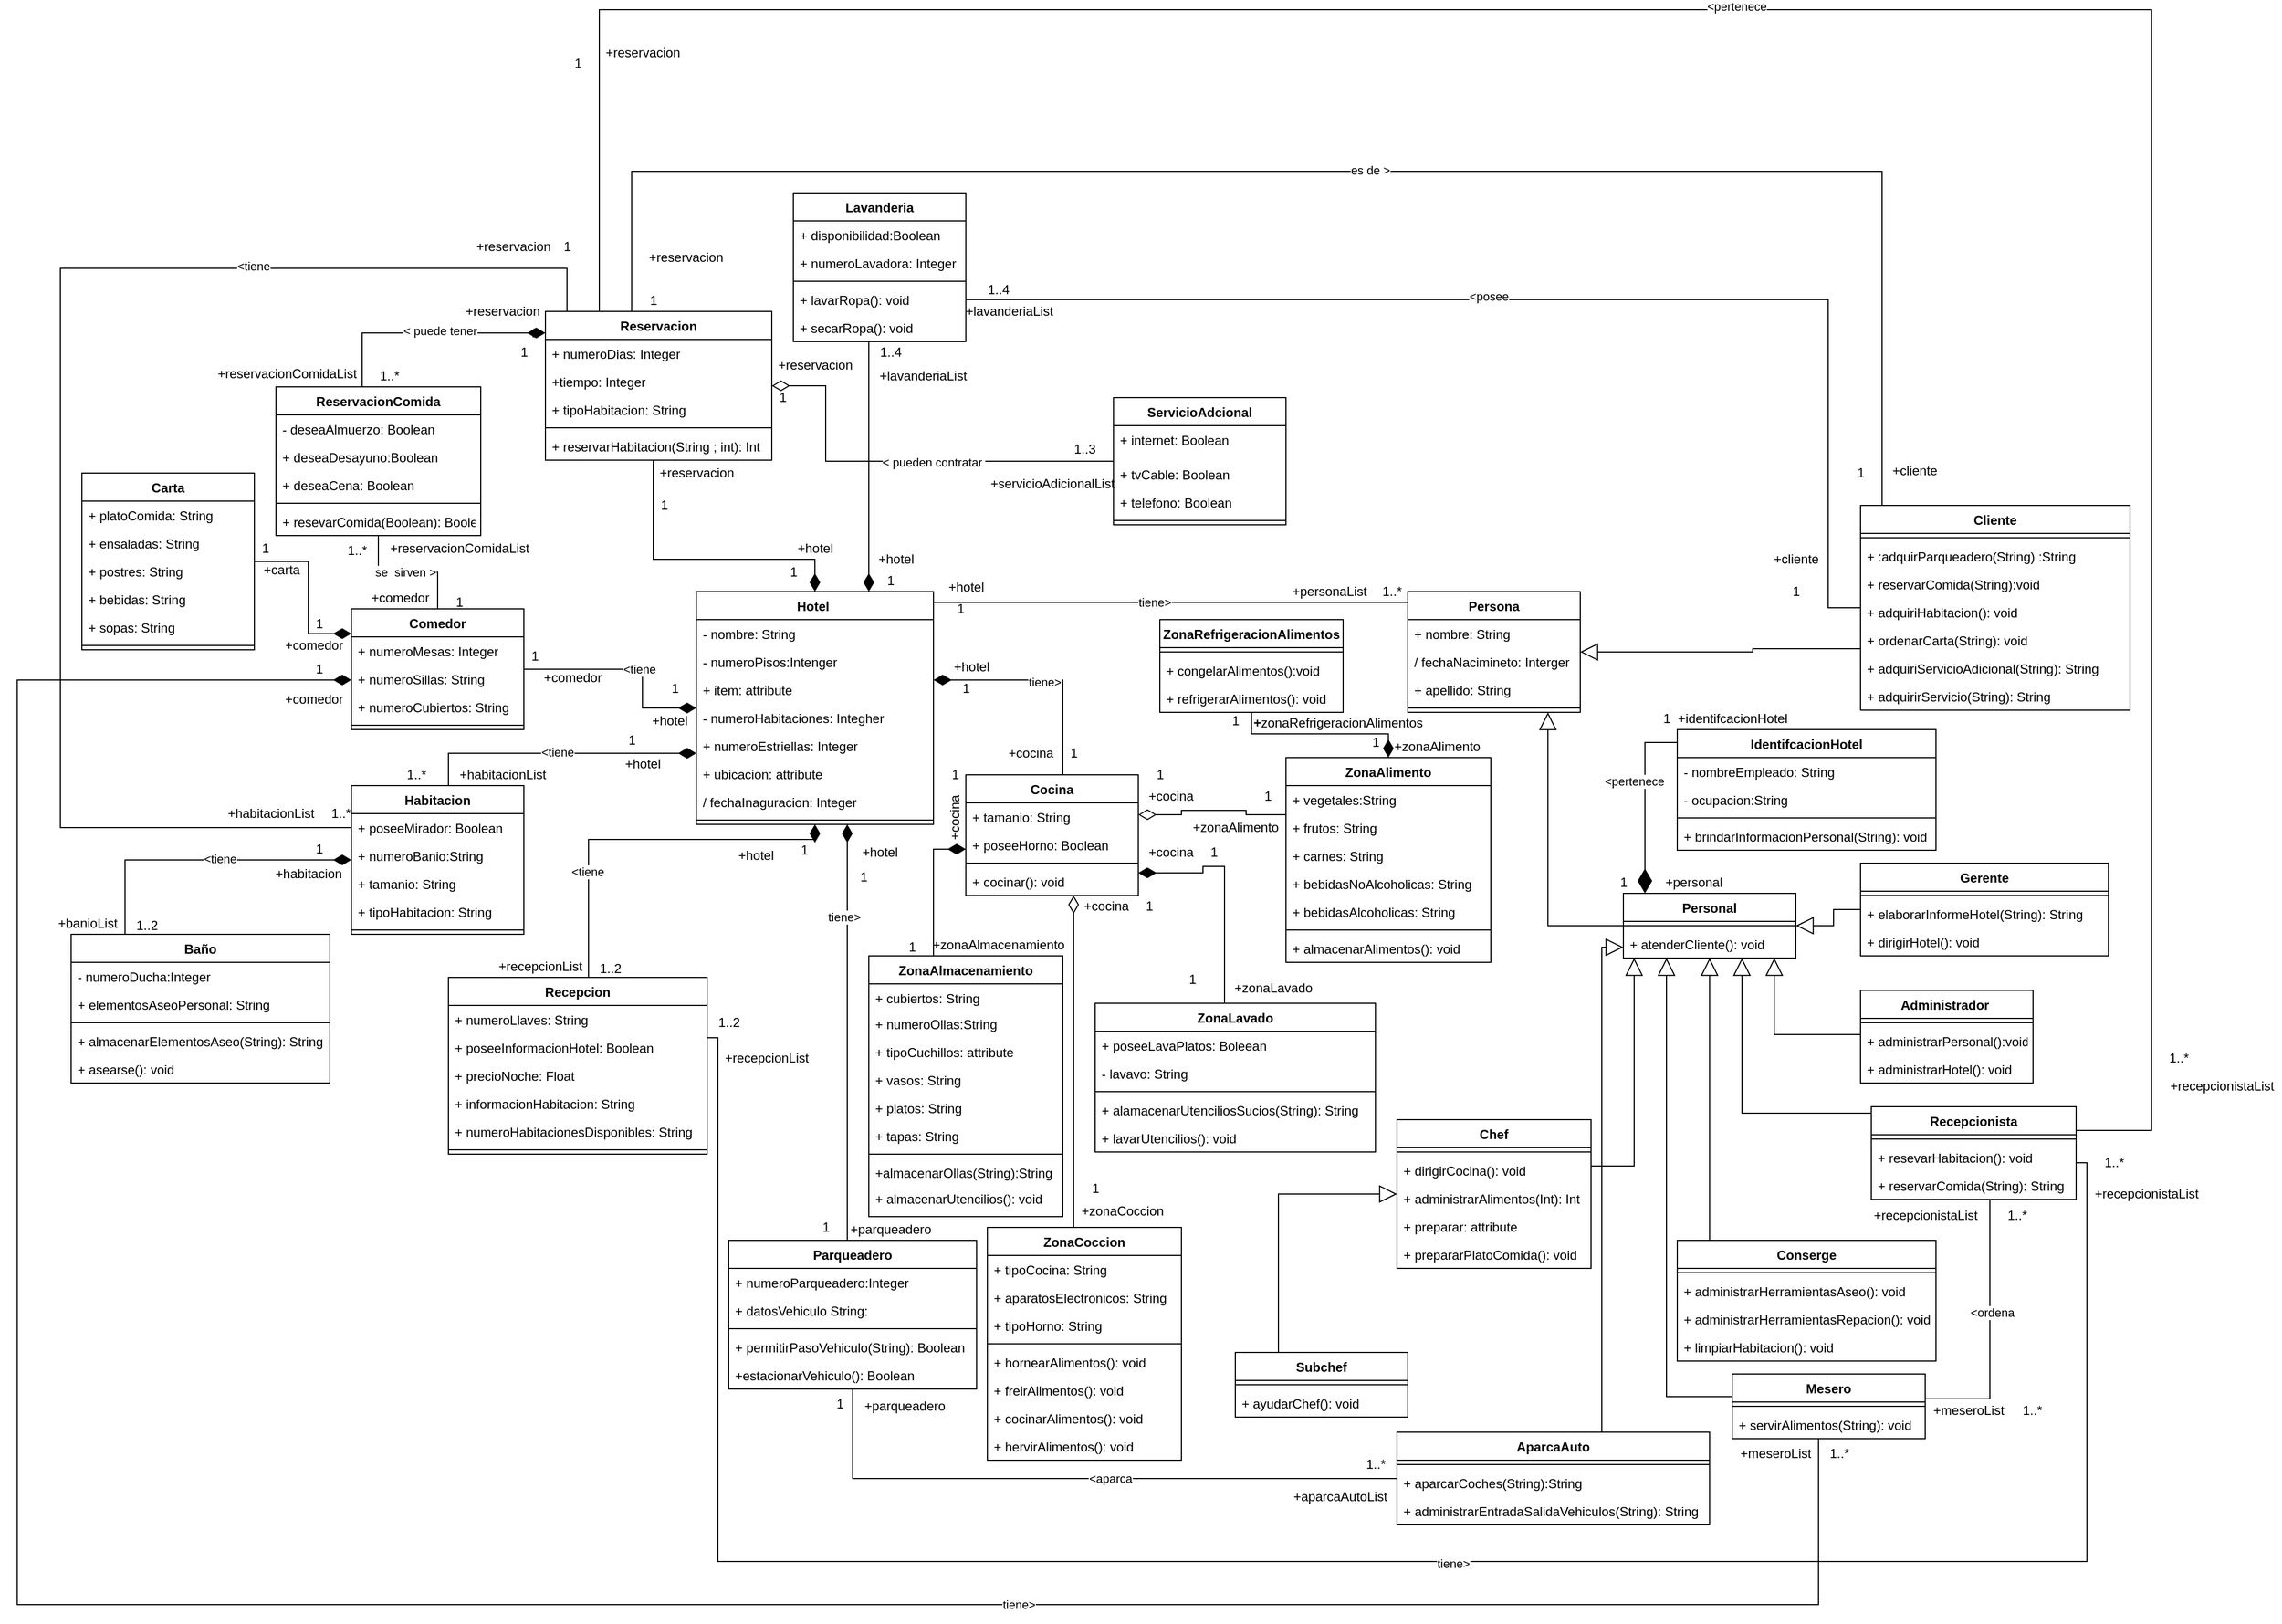 <mxfile version="13.9.9" type="device"><diagram id="dN8GT_2rJGYEKM_JjdWD" name="Página-1"><mxGraphModel dx="1679" dy="1655" grid="1" gridSize="10" guides="1" tooltips="1" connect="1" arrows="1" fold="1" page="1" pageScale="1" pageWidth="827" pageHeight="1169" math="0" shadow="0"><root><mxCell id="0"/><mxCell id="1" parent="0"/><mxCell id="e6Wvpp4CAPR5c42O5Fof-1" value="Hotel " style="swimlane;fontStyle=1;align=center;verticalAlign=top;childLayout=stackLayout;horizontal=1;startSize=26;horizontalStack=0;resizeParent=1;resizeParentMax=0;resizeLast=0;collapsible=1;marginBottom=0;" parent="1" vertex="1"><mxGeometry x="280" y="20" width="220" height="216" as="geometry"/></mxCell><mxCell id="e6Wvpp4CAPR5c42O5Fof-2" value="- nombre: String" style="text;strokeColor=none;fillColor=none;align=left;verticalAlign=top;spacingLeft=4;spacingRight=4;overflow=hidden;rotatable=0;points=[[0,0.5],[1,0.5]];portConstraint=eastwest;" parent="e6Wvpp4CAPR5c42O5Fof-1" vertex="1"><mxGeometry y="26" width="220" height="26" as="geometry"/></mxCell><mxCell id="e6Wvpp4CAPR5c42O5Fof-138" value="- numeroPisos:Intenger" style="text;strokeColor=none;fillColor=none;align=left;verticalAlign=top;spacingLeft=4;spacingRight=4;overflow=hidden;rotatable=0;points=[[0,0.5],[1,0.5]];portConstraint=eastwest;" parent="e6Wvpp4CAPR5c42O5Fof-1" vertex="1"><mxGeometry y="52" width="220" height="26" as="geometry"/></mxCell><mxCell id="e6Wvpp4CAPR5c42O5Fof-322" value="+ item: attribute" style="text;strokeColor=none;fillColor=none;align=left;verticalAlign=top;spacingLeft=4;spacingRight=4;overflow=hidden;rotatable=0;points=[[0,0.5],[1,0.5]];portConstraint=eastwest;" parent="e6Wvpp4CAPR5c42O5Fof-1" vertex="1"><mxGeometry y="78" width="220" height="26" as="geometry"/></mxCell><mxCell id="e6Wvpp4CAPR5c42O5Fof-140" value="- numeroHabitaciones: Integher" style="text;strokeColor=none;fillColor=none;align=left;verticalAlign=top;spacingLeft=4;spacingRight=4;overflow=hidden;rotatable=0;points=[[0,0.5],[1,0.5]];portConstraint=eastwest;" parent="e6Wvpp4CAPR5c42O5Fof-1" vertex="1"><mxGeometry y="104" width="220" height="26" as="geometry"/></mxCell><mxCell id="e6Wvpp4CAPR5c42O5Fof-246" value="+ numeroEstriellas: Integer" style="text;strokeColor=none;fillColor=none;align=left;verticalAlign=top;spacingLeft=4;spacingRight=4;overflow=hidden;rotatable=0;points=[[0,0.5],[1,0.5]];portConstraint=eastwest;" parent="e6Wvpp4CAPR5c42O5Fof-1" vertex="1"><mxGeometry y="130" width="220" height="26" as="geometry"/></mxCell><mxCell id="e6Wvpp4CAPR5c42O5Fof-176" value="+ ubicacion: attribute" style="text;strokeColor=none;fillColor=none;align=left;verticalAlign=top;spacingLeft=4;spacingRight=4;overflow=hidden;rotatable=0;points=[[0,0.5],[1,0.5]];portConstraint=eastwest;" parent="e6Wvpp4CAPR5c42O5Fof-1" vertex="1"><mxGeometry y="156" width="220" height="26" as="geometry"/></mxCell><mxCell id="e6Wvpp4CAPR5c42O5Fof-139" value="/ fechaInaguracion: Integer" style="text;strokeColor=none;fillColor=none;align=left;verticalAlign=top;spacingLeft=4;spacingRight=4;overflow=hidden;rotatable=0;points=[[0,0.5],[1,0.5]];portConstraint=eastwest;" parent="e6Wvpp4CAPR5c42O5Fof-1" vertex="1"><mxGeometry y="182" width="220" height="26" as="geometry"/></mxCell><mxCell id="e6Wvpp4CAPR5c42O5Fof-3" value="" style="line;strokeWidth=1;fillColor=none;align=left;verticalAlign=middle;spacingTop=-1;spacingLeft=3;spacingRight=3;rotatable=0;labelPosition=right;points=[];portConstraint=eastwest;" parent="e6Wvpp4CAPR5c42O5Fof-1" vertex="1"><mxGeometry y="208" width="220" height="8" as="geometry"/></mxCell><mxCell id="e6Wvpp4CAPR5c42O5Fof-171" style="edgeStyle=orthogonalEdgeStyle;rounded=0;orthogonalLoop=1;jettySize=auto;html=1;endArrow=diamondThin;endFill=1;endSize=14;" parent="1" source="e6Wvpp4CAPR5c42O5Fof-5" target="e6Wvpp4CAPR5c42O5Fof-1" edge="1"><mxGeometry relative="1" as="geometry"><Array as="points"><mxPoint x="50" y="170"/></Array></mxGeometry></mxCell><mxCell id="hnEoD2HrCrJiOgl5eLkC-75" value="&amp;lt;tiene" style="edgeLabel;html=1;align=center;verticalAlign=middle;resizable=0;points=[];" vertex="1" connectable="0" parent="e6Wvpp4CAPR5c42O5Fof-171"><mxGeometry x="0.008" y="1" relative="1" as="geometry"><mxPoint as="offset"/></mxGeometry></mxCell><mxCell id="e6Wvpp4CAPR5c42O5Fof-5" value="Habitacion" style="swimlane;fontStyle=1;align=center;verticalAlign=top;childLayout=stackLayout;horizontal=1;startSize=26;horizontalStack=0;resizeParent=1;resizeParentMax=0;resizeLast=0;collapsible=1;marginBottom=0;" parent="1" vertex="1"><mxGeometry x="-40" y="200" width="160" height="138" as="geometry"/></mxCell><mxCell id="e6Wvpp4CAPR5c42O5Fof-6" value="+ poseeMirador: Boolean" style="text;strokeColor=none;fillColor=none;align=left;verticalAlign=top;spacingLeft=4;spacingRight=4;overflow=hidden;rotatable=0;points=[[0,0.5],[1,0.5]];portConstraint=eastwest;" parent="e6Wvpp4CAPR5c42O5Fof-5" vertex="1"><mxGeometry y="26" width="160" height="26" as="geometry"/></mxCell><mxCell id="e6Wvpp4CAPR5c42O5Fof-265" value="+ numeroBanio:String" style="text;strokeColor=none;fillColor=none;align=left;verticalAlign=top;spacingLeft=4;spacingRight=4;overflow=hidden;rotatable=0;points=[[0,0.5],[1,0.5]];portConstraint=eastwest;" parent="e6Wvpp4CAPR5c42O5Fof-5" vertex="1"><mxGeometry y="52" width="160" height="26" as="geometry"/></mxCell><mxCell id="e6Wvpp4CAPR5c42O5Fof-274" value="+ tamanio: String" style="text;strokeColor=none;fillColor=none;align=left;verticalAlign=top;spacingLeft=4;spacingRight=4;overflow=hidden;rotatable=0;points=[[0,0.5],[1,0.5]];portConstraint=eastwest;" parent="e6Wvpp4CAPR5c42O5Fof-5" vertex="1"><mxGeometry y="78" width="160" height="26" as="geometry"/></mxCell><mxCell id="e6Wvpp4CAPR5c42O5Fof-275" value="+ tipoHabitacion: String" style="text;strokeColor=none;fillColor=none;align=left;verticalAlign=top;spacingLeft=4;spacingRight=4;overflow=hidden;rotatable=0;points=[[0,0.5],[1,0.5]];portConstraint=eastwest;" parent="e6Wvpp4CAPR5c42O5Fof-5" vertex="1"><mxGeometry y="104" width="160" height="26" as="geometry"/></mxCell><mxCell id="e6Wvpp4CAPR5c42O5Fof-7" value="" style="line;strokeWidth=1;fillColor=none;align=left;verticalAlign=middle;spacingTop=-1;spacingLeft=3;spacingRight=3;rotatable=0;labelPosition=right;points=[];portConstraint=eastwest;" parent="e6Wvpp4CAPR5c42O5Fof-5" vertex="1"><mxGeometry y="130" width="160" height="8" as="geometry"/></mxCell><mxCell id="e6Wvpp4CAPR5c42O5Fof-215" style="edgeStyle=orthogonalEdgeStyle;rounded=0;orthogonalLoop=1;jettySize=auto;html=1;startArrow=none;startFill=0;endArrow=none;endFill=0;endSize=14;" parent="1" source="e6Wvpp4CAPR5c42O5Fof-10" target="e6Wvpp4CAPR5c42O5Fof-1" edge="1"><mxGeometry relative="1" as="geometry"><mxPoint x="670" y="30" as="targetPoint"/><Array as="points"><mxPoint x="830" y="30"/><mxPoint x="830" y="30"/></Array></mxGeometry></mxCell><mxCell id="hnEoD2HrCrJiOgl5eLkC-101" value="tiene&amp;gt;" style="edgeLabel;html=1;align=center;verticalAlign=middle;resizable=0;points=[];" vertex="1" connectable="0" parent="e6Wvpp4CAPR5c42O5Fof-215"><mxGeometry x="0.068" relative="1" as="geometry"><mxPoint as="offset"/></mxGeometry></mxCell><mxCell id="e6Wvpp4CAPR5c42O5Fof-10" value="Persona" style="swimlane;fontStyle=1;align=center;verticalAlign=top;childLayout=stackLayout;horizontal=1;startSize=26;horizontalStack=0;resizeParent=1;resizeParentMax=0;resizeLast=0;collapsible=1;marginBottom=0;" parent="1" vertex="1"><mxGeometry x="940" y="20" width="160" height="112" as="geometry"/></mxCell><mxCell id="e6Wvpp4CAPR5c42O5Fof-11" value="+ nombre: String" style="text;strokeColor=none;fillColor=none;align=left;verticalAlign=top;spacingLeft=4;spacingRight=4;overflow=hidden;rotatable=0;points=[[0,0.5],[1,0.5]];portConstraint=eastwest;" parent="e6Wvpp4CAPR5c42O5Fof-10" vertex="1"><mxGeometry y="26" width="160" height="26" as="geometry"/></mxCell><mxCell id="e6Wvpp4CAPR5c42O5Fof-211" value="/ fechaNacimineto: Interger" style="text;strokeColor=none;fillColor=none;align=left;verticalAlign=top;spacingLeft=4;spacingRight=4;overflow=hidden;rotatable=0;points=[[0,0.5],[1,0.5]];portConstraint=eastwest;" parent="e6Wvpp4CAPR5c42O5Fof-10" vertex="1"><mxGeometry y="52" width="160" height="26" as="geometry"/></mxCell><mxCell id="e6Wvpp4CAPR5c42O5Fof-210" value="+ apellido: String" style="text;strokeColor=none;fillColor=none;align=left;verticalAlign=top;spacingLeft=4;spacingRight=4;overflow=hidden;rotatable=0;points=[[0,0.5],[1,0.5]];portConstraint=eastwest;" parent="e6Wvpp4CAPR5c42O5Fof-10" vertex="1"><mxGeometry y="78" width="160" height="26" as="geometry"/></mxCell><mxCell id="e6Wvpp4CAPR5c42O5Fof-12" value="" style="line;strokeWidth=1;fillColor=none;align=left;verticalAlign=middle;spacingTop=-1;spacingLeft=3;spacingRight=3;rotatable=0;labelPosition=right;points=[];portConstraint=eastwest;" parent="e6Wvpp4CAPR5c42O5Fof-10" vertex="1"><mxGeometry y="104" width="160" height="8" as="geometry"/></mxCell><mxCell id="e6Wvpp4CAPR5c42O5Fof-111" style="edgeStyle=orthogonalEdgeStyle;rounded=0;orthogonalLoop=1;jettySize=auto;html=1;endArrow=block;endFill=0;endSize=14;" parent="1" source="e6Wvpp4CAPR5c42O5Fof-14" target="e6Wvpp4CAPR5c42O5Fof-18" edge="1"><mxGeometry relative="1" as="geometry"><Array as="points"><mxPoint x="1280" y="431"/></Array></mxGeometry></mxCell><mxCell id="e6Wvpp4CAPR5c42O5Fof-14" value="Administrador " style="swimlane;fontStyle=1;align=center;verticalAlign=top;childLayout=stackLayout;horizontal=1;startSize=26;horizontalStack=0;resizeParent=1;resizeParentMax=0;resizeLast=0;collapsible=1;marginBottom=0;" parent="1" vertex="1"><mxGeometry x="1360" y="390" width="160" height="86" as="geometry"/></mxCell><mxCell id="e6Wvpp4CAPR5c42O5Fof-16" value="" style="line;strokeWidth=1;fillColor=none;align=left;verticalAlign=middle;spacingTop=-1;spacingLeft=3;spacingRight=3;rotatable=0;labelPosition=right;points=[];portConstraint=eastwest;" parent="e6Wvpp4CAPR5c42O5Fof-14" vertex="1"><mxGeometry y="26" width="160" height="8" as="geometry"/></mxCell><mxCell id="e6Wvpp4CAPR5c42O5Fof-257" value="+ administrarPersonal():void" style="text;strokeColor=none;fillColor=none;align=left;verticalAlign=top;spacingLeft=4;spacingRight=4;overflow=hidden;rotatable=0;points=[[0,0.5],[1,0.5]];portConstraint=eastwest;" parent="e6Wvpp4CAPR5c42O5Fof-14" vertex="1"><mxGeometry y="34" width="160" height="26" as="geometry"/></mxCell><mxCell id="e6Wvpp4CAPR5c42O5Fof-17" value="+ administrarHotel(): void" style="text;strokeColor=none;fillColor=none;align=left;verticalAlign=top;spacingLeft=4;spacingRight=4;overflow=hidden;rotatable=0;points=[[0,0.5],[1,0.5]];portConstraint=eastwest;" parent="e6Wvpp4CAPR5c42O5Fof-14" vertex="1"><mxGeometry y="60" width="160" height="26" as="geometry"/></mxCell><mxCell id="e6Wvpp4CAPR5c42O5Fof-172" style="edgeStyle=orthogonalEdgeStyle;rounded=0;orthogonalLoop=1;jettySize=auto;html=1;endArrow=block;endFill=0;endSize=14;" parent="1" source="e6Wvpp4CAPR5c42O5Fof-18" target="e6Wvpp4CAPR5c42O5Fof-10" edge="1"><mxGeometry relative="1" as="geometry"><Array as="points"><mxPoint x="1070" y="330"/></Array></mxGeometry></mxCell><mxCell id="e6Wvpp4CAPR5c42O5Fof-203" style="edgeStyle=orthogonalEdgeStyle;rounded=0;orthogonalLoop=1;jettySize=auto;html=1;endArrow=none;endFill=0;endSize=14;startArrow=diamondThin;startFill=1;startSize=20;" parent="1" source="e6Wvpp4CAPR5c42O5Fof-18" target="e6Wvpp4CAPR5c42O5Fof-197" edge="1"><mxGeometry relative="1" as="geometry"><mxPoint x="1129" y="160" as="targetPoint"/><Array as="points"><mxPoint x="1160" y="160"/></Array></mxGeometry></mxCell><mxCell id="hnEoD2HrCrJiOgl5eLkC-135" value="&amp;lt;pertenece" style="edgeLabel;html=1;align=center;verticalAlign=middle;resizable=0;points=[];" vertex="1" connectable="0" parent="e6Wvpp4CAPR5c42O5Fof-203"><mxGeometry x="0.224" y="-3" relative="1" as="geometry"><mxPoint x="-13" as="offset"/></mxGeometry></mxCell><mxCell id="e6Wvpp4CAPR5c42O5Fof-18" value="Personal" style="swimlane;fontStyle=1;align=center;verticalAlign=top;childLayout=stackLayout;horizontal=1;startSize=26;horizontalStack=0;resizeParent=1;resizeParentMax=0;resizeLast=0;collapsible=1;marginBottom=0;" parent="1" vertex="1"><mxGeometry x="1140" y="300" width="160" height="60" as="geometry"/></mxCell><mxCell id="e6Wvpp4CAPR5c42O5Fof-20" value="" style="line;strokeWidth=1;fillColor=none;align=left;verticalAlign=middle;spacingTop=-1;spacingLeft=3;spacingRight=3;rotatable=0;labelPosition=right;points=[];portConstraint=eastwest;" parent="e6Wvpp4CAPR5c42O5Fof-18" vertex="1"><mxGeometry y="26" width="160" height="8" as="geometry"/></mxCell><mxCell id="e6Wvpp4CAPR5c42O5Fof-256" value="+ atenderCliente(): void" style="text;strokeColor=none;fillColor=none;align=left;verticalAlign=top;spacingLeft=4;spacingRight=4;overflow=hidden;rotatable=0;points=[[0,0.5],[1,0.5]];portConstraint=eastwest;" parent="e6Wvpp4CAPR5c42O5Fof-18" vertex="1"><mxGeometry y="34" width="160" height="26" as="geometry"/></mxCell><mxCell id="e6Wvpp4CAPR5c42O5Fof-110" style="edgeStyle=orthogonalEdgeStyle;rounded=0;orthogonalLoop=1;jettySize=auto;html=1;endArrow=block;endFill=0;endSize=14;" parent="1" source="e6Wvpp4CAPR5c42O5Fof-22" target="e6Wvpp4CAPR5c42O5Fof-18" edge="1"><mxGeometry relative="1" as="geometry"/></mxCell><mxCell id="e6Wvpp4CAPR5c42O5Fof-22" value="Gerente" style="swimlane;fontStyle=1;align=center;verticalAlign=top;childLayout=stackLayout;horizontal=1;startSize=26;horizontalStack=0;resizeParent=1;resizeParentMax=0;resizeLast=0;collapsible=1;marginBottom=0;" parent="1" vertex="1"><mxGeometry x="1360" y="272" width="230" height="86" as="geometry"/></mxCell><mxCell id="e6Wvpp4CAPR5c42O5Fof-24" value="" style="line;strokeWidth=1;fillColor=none;align=left;verticalAlign=middle;spacingTop=-1;spacingLeft=3;spacingRight=3;rotatable=0;labelPosition=right;points=[];portConstraint=eastwest;" parent="e6Wvpp4CAPR5c42O5Fof-22" vertex="1"><mxGeometry y="26" width="230" height="8" as="geometry"/></mxCell><mxCell id="e6Wvpp4CAPR5c42O5Fof-258" value="+ elaborarInformeHotel(String): String" style="text;strokeColor=none;fillColor=none;align=left;verticalAlign=top;spacingLeft=4;spacingRight=4;overflow=hidden;rotatable=0;points=[[0,0.5],[1,0.5]];portConstraint=eastwest;" parent="e6Wvpp4CAPR5c42O5Fof-22" vertex="1"><mxGeometry y="34" width="230" height="26" as="geometry"/></mxCell><mxCell id="e6Wvpp4CAPR5c42O5Fof-25" value="+ dirigirHotel(): void" style="text;strokeColor=none;fillColor=none;align=left;verticalAlign=top;spacingLeft=4;spacingRight=4;overflow=hidden;rotatable=0;points=[[0,0.5],[1,0.5]];portConstraint=eastwest;" parent="e6Wvpp4CAPR5c42O5Fof-22" vertex="1"><mxGeometry y="60" width="230" height="26" as="geometry"/></mxCell><mxCell id="e6Wvpp4CAPR5c42O5Fof-109" style="edgeStyle=orthogonalEdgeStyle;rounded=0;orthogonalLoop=1;jettySize=auto;html=1;endArrow=block;endFill=0;endSize=14;exitX=0.006;exitY=0.096;exitDx=0;exitDy=0;exitPerimeter=0;" parent="1" source="e6Wvpp4CAPR5c42O5Fof-26" target="e6Wvpp4CAPR5c42O5Fof-18" edge="1"><mxGeometry relative="1" as="geometry"><Array as="points"><mxPoint x="1250" y="504"/></Array></mxGeometry></mxCell><mxCell id="e6Wvpp4CAPR5c42O5Fof-26" value="Recepcionista" style="swimlane;fontStyle=1;align=center;verticalAlign=top;childLayout=stackLayout;horizontal=1;startSize=26;horizontalStack=0;resizeParent=1;resizeParentMax=0;resizeLast=0;collapsible=1;marginBottom=0;" parent="1" vertex="1"><mxGeometry x="1370" y="498" width="190" height="86" as="geometry"/></mxCell><mxCell id="e6Wvpp4CAPR5c42O5Fof-28" value="" style="line;strokeWidth=1;fillColor=none;align=left;verticalAlign=middle;spacingTop=-1;spacingLeft=3;spacingRight=3;rotatable=0;labelPosition=right;points=[];portConstraint=eastwest;" parent="e6Wvpp4CAPR5c42O5Fof-26" vertex="1"><mxGeometry y="26" width="190" height="8" as="geometry"/></mxCell><mxCell id="e6Wvpp4CAPR5c42O5Fof-254" value="+ resevarHabitacion(): void" style="text;strokeColor=none;fillColor=none;align=left;verticalAlign=top;spacingLeft=4;spacingRight=4;overflow=hidden;rotatable=0;points=[[0,0.5],[1,0.5]];portConstraint=eastwest;" parent="e6Wvpp4CAPR5c42O5Fof-26" vertex="1"><mxGeometry y="34" width="190" height="26" as="geometry"/></mxCell><mxCell id="e6Wvpp4CAPR5c42O5Fof-255" value="+ reservarComida(String): String" style="text;strokeColor=none;fillColor=none;align=left;verticalAlign=top;spacingLeft=4;spacingRight=4;overflow=hidden;rotatable=0;points=[[0,0.5],[1,0.5]];portConstraint=eastwest;" parent="e6Wvpp4CAPR5c42O5Fof-26" vertex="1"><mxGeometry y="60" width="190" height="26" as="geometry"/></mxCell><mxCell id="e6Wvpp4CAPR5c42O5Fof-113" style="edgeStyle=orthogonalEdgeStyle;rounded=0;orthogonalLoop=1;jettySize=auto;html=1;endArrow=block;endFill=0;endSize=14;" parent="1" source="e6Wvpp4CAPR5c42O5Fof-30" target="e6Wvpp4CAPR5c42O5Fof-10" edge="1"><mxGeometry relative="1" as="geometry"><Array as="points"><mxPoint x="1260" y="73"/><mxPoint x="1260" y="76"/></Array></mxGeometry></mxCell><mxCell id="e6Wvpp4CAPR5c42O5Fof-30" value="Cliente" style="swimlane;fontStyle=1;align=center;verticalAlign=top;childLayout=stackLayout;horizontal=1;startSize=26;horizontalStack=0;resizeParent=1;resizeParentMax=0;resizeLast=0;collapsible=1;marginBottom=0;" parent="1" vertex="1"><mxGeometry x="1360" y="-60" width="250" height="190" as="geometry"/></mxCell><mxCell id="e6Wvpp4CAPR5c42O5Fof-32" value="" style="line;strokeWidth=1;fillColor=none;align=left;verticalAlign=middle;spacingTop=-1;spacingLeft=3;spacingRight=3;rotatable=0;labelPosition=right;points=[];portConstraint=eastwest;" parent="e6Wvpp4CAPR5c42O5Fof-30" vertex="1"><mxGeometry y="26" width="250" height="8" as="geometry"/></mxCell><mxCell id="e6Wvpp4CAPR5c42O5Fof-293" value="+ :adquirParqueadero(String) :String" style="text;strokeColor=none;fillColor=none;align=left;verticalAlign=top;spacingLeft=4;spacingRight=4;overflow=hidden;rotatable=0;points=[[0,0.5],[1,0.5]];portConstraint=eastwest;" parent="e6Wvpp4CAPR5c42O5Fof-30" vertex="1"><mxGeometry y="34" width="250" height="26" as="geometry"/></mxCell><mxCell id="e6Wvpp4CAPR5c42O5Fof-292" value="+ reservarComida(String):void " style="text;strokeColor=none;fillColor=none;align=left;verticalAlign=top;spacingLeft=4;spacingRight=4;overflow=hidden;rotatable=0;points=[[0,0.5],[1,0.5]];portConstraint=eastwest;" parent="e6Wvpp4CAPR5c42O5Fof-30" vertex="1"><mxGeometry y="60" width="250" height="26" as="geometry"/></mxCell><mxCell id="e6Wvpp4CAPR5c42O5Fof-291" value="+ adquiriHabitacion(): void" style="text;strokeColor=none;fillColor=none;align=left;verticalAlign=top;spacingLeft=4;spacingRight=4;overflow=hidden;rotatable=0;points=[[0,0.5],[1,0.5]];portConstraint=eastwest;" parent="e6Wvpp4CAPR5c42O5Fof-30" vertex="1"><mxGeometry y="86" width="250" height="26" as="geometry"/></mxCell><mxCell id="e6Wvpp4CAPR5c42O5Fof-304" value="+ ordenarCarta(String): void" style="text;strokeColor=none;fillColor=none;align=left;verticalAlign=top;spacingLeft=4;spacingRight=4;overflow=hidden;rotatable=0;points=[[0,0.5],[1,0.5]];portConstraint=eastwest;" parent="e6Wvpp4CAPR5c42O5Fof-30" vertex="1"><mxGeometry y="112" width="250" height="26" as="geometry"/></mxCell><mxCell id="e6Wvpp4CAPR5c42O5Fof-294" value="+ adquiriServicioAdicional(String): String" style="text;strokeColor=none;fillColor=none;align=left;verticalAlign=top;spacingLeft=4;spacingRight=4;overflow=hidden;rotatable=0;points=[[0,0.5],[1,0.5]];portConstraint=eastwest;" parent="e6Wvpp4CAPR5c42O5Fof-30" vertex="1"><mxGeometry y="138" width="250" height="26" as="geometry"/></mxCell><mxCell id="e6Wvpp4CAPR5c42O5Fof-33" value="+ adquirirServicio(String): String" style="text;strokeColor=none;fillColor=none;align=left;verticalAlign=top;spacingLeft=4;spacingRight=4;overflow=hidden;rotatable=0;points=[[0,0.5],[1,0.5]];portConstraint=eastwest;" parent="e6Wvpp4CAPR5c42O5Fof-30" vertex="1"><mxGeometry y="164" width="250" height="26" as="geometry"/></mxCell><mxCell id="e6Wvpp4CAPR5c42O5Fof-158" style="edgeStyle=orthogonalEdgeStyle;rounded=0;orthogonalLoop=1;jettySize=auto;html=1;endArrow=diamondThin;endFill=1;endSize=14;" parent="1" source="e6Wvpp4CAPR5c42O5Fof-38" target="e6Wvpp4CAPR5c42O5Fof-1" edge="1"><mxGeometry relative="1" as="geometry"><Array as="points"><mxPoint x="230" y="92"/><mxPoint x="230" y="128"/></Array></mxGeometry></mxCell><mxCell id="hnEoD2HrCrJiOgl5eLkC-72" value="&amp;lt;tiene" style="edgeLabel;html=1;align=center;verticalAlign=middle;resizable=0;points=[];" vertex="1" connectable="0" parent="e6Wvpp4CAPR5c42O5Fof-158"><mxGeometry x="0.092" relative="1" as="geometry"><mxPoint as="offset"/></mxGeometry></mxCell><mxCell id="e6Wvpp4CAPR5c42O5Fof-245" style="edgeStyle=orthogonalEdgeStyle;rounded=0;orthogonalLoop=1;jettySize=auto;html=1;startArrow=none;startFill=0;startSize=20;endArrow=none;endFill=0;endSize=14;" parent="1" source="e6Wvpp4CAPR5c42O5Fof-38" target="e6Wvpp4CAPR5c42O5Fof-236" edge="1"><mxGeometry relative="1" as="geometry"/></mxCell><mxCell id="hnEoD2HrCrJiOgl5eLkC-54" value="se&amp;nbsp; sirven &amp;gt;" style="edgeLabel;html=1;align=center;verticalAlign=middle;resizable=0;points=[];" vertex="1" connectable="0" parent="e6Wvpp4CAPR5c42O5Fof-245"><mxGeometry x="0.171" y="-1" relative="1" as="geometry"><mxPoint x="8" y="1" as="offset"/></mxGeometry></mxCell><mxCell id="e6Wvpp4CAPR5c42O5Fof-38" value="Comedor" style="swimlane;fontStyle=1;align=center;verticalAlign=top;childLayout=stackLayout;horizontal=1;startSize=26;horizontalStack=0;resizeParent=1;resizeParentMax=0;resizeLast=0;collapsible=1;marginBottom=0;" parent="1" vertex="1"><mxGeometry x="-40" y="36" width="160" height="112" as="geometry"/></mxCell><mxCell id="e6Wvpp4CAPR5c42O5Fof-39" value="+ numeroMesas: Integer" style="text;strokeColor=none;fillColor=none;align=left;verticalAlign=top;spacingLeft=4;spacingRight=4;overflow=hidden;rotatable=0;points=[[0,0.5],[1,0.5]];portConstraint=eastwest;" parent="e6Wvpp4CAPR5c42O5Fof-38" vertex="1"><mxGeometry y="26" width="160" height="26" as="geometry"/></mxCell><mxCell id="e6Wvpp4CAPR5c42O5Fof-308" value="+ numeroSillas: String" style="text;strokeColor=none;fillColor=none;align=left;verticalAlign=top;spacingLeft=4;spacingRight=4;overflow=hidden;rotatable=0;points=[[0,0.5],[1,0.5]];portConstraint=eastwest;" parent="e6Wvpp4CAPR5c42O5Fof-38" vertex="1"><mxGeometry y="52" width="160" height="26" as="geometry"/></mxCell><mxCell id="e6Wvpp4CAPR5c42O5Fof-309" value="+ numeroCubiertos: String" style="text;strokeColor=none;fillColor=none;align=left;verticalAlign=top;spacingLeft=4;spacingRight=4;overflow=hidden;rotatable=0;points=[[0,0.5],[1,0.5]];portConstraint=eastwest;" parent="e6Wvpp4CAPR5c42O5Fof-38" vertex="1"><mxGeometry y="78" width="160" height="26" as="geometry"/></mxCell><mxCell id="e6Wvpp4CAPR5c42O5Fof-40" value="" style="line;strokeWidth=1;fillColor=none;align=left;verticalAlign=middle;spacingTop=-1;spacingLeft=3;spacingRight=3;rotatable=0;labelPosition=right;points=[];portConstraint=eastwest;" parent="e6Wvpp4CAPR5c42O5Fof-38" vertex="1"><mxGeometry y="104" width="160" height="8" as="geometry"/></mxCell><mxCell id="e6Wvpp4CAPR5c42O5Fof-168" style="edgeStyle=orthogonalEdgeStyle;rounded=0;orthogonalLoop=1;jettySize=auto;html=1;endArrow=diamondThin;endFill=1;endSize=14;" parent="1" source="e6Wvpp4CAPR5c42O5Fof-42" target="e6Wvpp4CAPR5c42O5Fof-1" edge="1"><mxGeometry relative="1" as="geometry"><Array as="points"><mxPoint x="420" y="600"/><mxPoint x="420" y="600"/></Array></mxGeometry></mxCell><mxCell id="hnEoD2HrCrJiOgl5eLkC-93" value="tiene&amp;gt;" style="edgeLabel;html=1;align=center;verticalAlign=middle;resizable=0;points=[];" vertex="1" connectable="0" parent="e6Wvpp4CAPR5c42O5Fof-168"><mxGeometry x="0.554" y="3" relative="1" as="geometry"><mxPoint as="offset"/></mxGeometry></mxCell><mxCell id="e6Wvpp4CAPR5c42O5Fof-42" value="Parqueadero" style="swimlane;fontStyle=1;align=center;verticalAlign=top;childLayout=stackLayout;horizontal=1;startSize=26;horizontalStack=0;resizeParent=1;resizeParentMax=0;resizeLast=0;collapsible=1;marginBottom=0;" parent="1" vertex="1"><mxGeometry x="310" y="622" width="230" height="138" as="geometry"/></mxCell><mxCell id="e6Wvpp4CAPR5c42O5Fof-43" value="+ numeroParqueadero:Integer" style="text;strokeColor=none;fillColor=none;align=left;verticalAlign=top;spacingLeft=4;spacingRight=4;overflow=hidden;rotatable=0;points=[[0,0.5],[1,0.5]];portConstraint=eastwest;" parent="e6Wvpp4CAPR5c42O5Fof-42" vertex="1"><mxGeometry y="26" width="230" height="26" as="geometry"/></mxCell><mxCell id="e6Wvpp4CAPR5c42O5Fof-276" value="+ datosVehiculo String:" style="text;strokeColor=none;fillColor=none;align=left;verticalAlign=top;spacingLeft=4;spacingRight=4;overflow=hidden;rotatable=0;points=[[0,0.5],[1,0.5]];portConstraint=eastwest;" parent="e6Wvpp4CAPR5c42O5Fof-42" vertex="1"><mxGeometry y="52" width="230" height="26" as="geometry"/></mxCell><mxCell id="e6Wvpp4CAPR5c42O5Fof-44" value="" style="line;strokeWidth=1;fillColor=none;align=left;verticalAlign=middle;spacingTop=-1;spacingLeft=3;spacingRight=3;rotatable=0;labelPosition=right;points=[];portConstraint=eastwest;" parent="e6Wvpp4CAPR5c42O5Fof-42" vertex="1"><mxGeometry y="78" width="230" height="8" as="geometry"/></mxCell><mxCell id="e6Wvpp4CAPR5c42O5Fof-45" value="+ permitirPasoVehiculo(String): Boolean" style="text;strokeColor=none;fillColor=none;align=left;verticalAlign=top;spacingLeft=4;spacingRight=4;overflow=hidden;rotatable=0;points=[[0,0.5],[1,0.5]];portConstraint=eastwest;" parent="e6Wvpp4CAPR5c42O5Fof-42" vertex="1"><mxGeometry y="86" width="230" height="26" as="geometry"/></mxCell><mxCell id="e6Wvpp4CAPR5c42O5Fof-278" value="+estacionarVehiculo(): Boolean" style="text;strokeColor=none;fillColor=none;align=left;verticalAlign=top;spacingLeft=4;spacingRight=4;overflow=hidden;rotatable=0;points=[[0,0.5],[1,0.5]];portConstraint=eastwest;" parent="e6Wvpp4CAPR5c42O5Fof-42" vertex="1"><mxGeometry y="112" width="230" height="26" as="geometry"/></mxCell><mxCell id="e6Wvpp4CAPR5c42O5Fof-112" style="edgeStyle=orthogonalEdgeStyle;rounded=0;orthogonalLoop=1;jettySize=auto;html=1;endArrow=block;endFill=0;endSize=14;" parent="1" source="e6Wvpp4CAPR5c42O5Fof-46" target="e6Wvpp4CAPR5c42O5Fof-18" edge="1"><mxGeometry relative="1" as="geometry"><mxPoint x="1220" y="657" as="sourcePoint"/><Array as="points"><mxPoint x="1220" y="560"/><mxPoint x="1220" y="560"/></Array></mxGeometry></mxCell><mxCell id="e6Wvpp4CAPR5c42O5Fof-46" value="Conserge" style="swimlane;fontStyle=1;align=center;verticalAlign=top;childLayout=stackLayout;horizontal=1;startSize=26;horizontalStack=0;resizeParent=1;resizeParentMax=0;resizeLast=0;collapsible=1;marginBottom=0;" parent="1" vertex="1"><mxGeometry x="1190" y="622" width="240" height="112" as="geometry"/></mxCell><mxCell id="e6Wvpp4CAPR5c42O5Fof-48" value="" style="line;strokeWidth=1;fillColor=none;align=left;verticalAlign=middle;spacingTop=-1;spacingLeft=3;spacingRight=3;rotatable=0;labelPosition=right;points=[];portConstraint=eastwest;" parent="e6Wvpp4CAPR5c42O5Fof-46" vertex="1"><mxGeometry y="26" width="240" height="8" as="geometry"/></mxCell><mxCell id="e6Wvpp4CAPR5c42O5Fof-49" value="+ administrarHerramientasAseo(): void " style="text;strokeColor=none;fillColor=none;align=left;verticalAlign=top;spacingLeft=4;spacingRight=4;overflow=hidden;rotatable=0;points=[[0,0.5],[1,0.5]];portConstraint=eastwest;" parent="e6Wvpp4CAPR5c42O5Fof-46" vertex="1"><mxGeometry y="34" width="240" height="26" as="geometry"/></mxCell><mxCell id="e6Wvpp4CAPR5c42O5Fof-262" value="+ administrarHerramientasRepacion(): void" style="text;strokeColor=none;fillColor=none;align=left;verticalAlign=top;spacingLeft=4;spacingRight=4;overflow=hidden;rotatable=0;points=[[0,0.5],[1,0.5]];portConstraint=eastwest;" parent="e6Wvpp4CAPR5c42O5Fof-46" vertex="1"><mxGeometry y="60" width="240" height="26" as="geometry"/></mxCell><mxCell id="e6Wvpp4CAPR5c42O5Fof-261" value="+ limpiarHabitacion(): void" style="text;strokeColor=none;fillColor=none;align=left;verticalAlign=top;spacingLeft=4;spacingRight=4;overflow=hidden;rotatable=0;points=[[0,0.5],[1,0.5]];portConstraint=eastwest;" parent="e6Wvpp4CAPR5c42O5Fof-46" vertex="1"><mxGeometry y="86" width="240" height="26" as="geometry"/></mxCell><mxCell id="e6Wvpp4CAPR5c42O5Fof-157" style="edgeStyle=orthogonalEdgeStyle;rounded=0;orthogonalLoop=1;jettySize=auto;html=1;endArrow=diamondThin;endFill=1;endSize=14;" parent="1" source="e6Wvpp4CAPR5c42O5Fof-54" target="e6Wvpp4CAPR5c42O5Fof-5" edge="1"><mxGeometry relative="1" as="geometry"><Array as="points"><mxPoint x="-250" y="269"/></Array></mxGeometry></mxCell><mxCell id="hnEoD2HrCrJiOgl5eLkC-80" value="&amp;lt;tiene" style="edgeLabel;html=1;align=center;verticalAlign=middle;resizable=0;points=[];" vertex="1" connectable="0" parent="e6Wvpp4CAPR5c42O5Fof-157"><mxGeometry x="0.125" y="1" relative="1" as="geometry"><mxPoint as="offset"/></mxGeometry></mxCell><mxCell id="e6Wvpp4CAPR5c42O5Fof-54" value="Baño" style="swimlane;fontStyle=1;align=center;verticalAlign=top;childLayout=stackLayout;horizontal=1;startSize=26;horizontalStack=0;resizeParent=1;resizeParentMax=0;resizeLast=0;collapsible=1;marginBottom=0;" parent="1" vertex="1"><mxGeometry x="-300" y="338" width="240" height="138" as="geometry"/></mxCell><mxCell id="e6Wvpp4CAPR5c42O5Fof-55" value="- numeroDucha:Integer" style="text;strokeColor=none;fillColor=none;align=left;verticalAlign=top;spacingLeft=4;spacingRight=4;overflow=hidden;rotatable=0;points=[[0,0.5],[1,0.5]];portConstraint=eastwest;" parent="e6Wvpp4CAPR5c42O5Fof-54" vertex="1"><mxGeometry y="26" width="240" height="26" as="geometry"/></mxCell><mxCell id="e6Wvpp4CAPR5c42O5Fof-266" value="+ elementosAseoPersonal: String" style="text;strokeColor=none;fillColor=none;align=left;verticalAlign=top;spacingLeft=4;spacingRight=4;overflow=hidden;rotatable=0;points=[[0,0.5],[1,0.5]];portConstraint=eastwest;" parent="e6Wvpp4CAPR5c42O5Fof-54" vertex="1"><mxGeometry y="52" width="240" height="26" as="geometry"/></mxCell><mxCell id="e6Wvpp4CAPR5c42O5Fof-56" value="" style="line;strokeWidth=1;fillColor=none;align=left;verticalAlign=middle;spacingTop=-1;spacingLeft=3;spacingRight=3;rotatable=0;labelPosition=right;points=[];portConstraint=eastwest;" parent="e6Wvpp4CAPR5c42O5Fof-54" vertex="1"><mxGeometry y="78" width="240" height="8" as="geometry"/></mxCell><mxCell id="e6Wvpp4CAPR5c42O5Fof-57" value="+ almacenarElementosAseo(String): String" style="text;strokeColor=none;fillColor=none;align=left;verticalAlign=top;spacingLeft=4;spacingRight=4;overflow=hidden;rotatable=0;points=[[0,0.5],[1,0.5]];portConstraint=eastwest;" parent="e6Wvpp4CAPR5c42O5Fof-54" vertex="1"><mxGeometry y="86" width="240" height="26" as="geometry"/></mxCell><mxCell id="e6Wvpp4CAPR5c42O5Fof-267" value="+ asearse(): void" style="text;strokeColor=none;fillColor=none;align=left;verticalAlign=top;spacingLeft=4;spacingRight=4;overflow=hidden;rotatable=0;points=[[0,0.5],[1,0.5]];portConstraint=eastwest;" parent="e6Wvpp4CAPR5c42O5Fof-54" vertex="1"><mxGeometry y="112" width="240" height="26" as="geometry"/></mxCell><mxCell id="e6Wvpp4CAPR5c42O5Fof-159" style="edgeStyle=orthogonalEdgeStyle;rounded=0;orthogonalLoop=1;jettySize=auto;html=1;endArrow=diamondThin;endFill=1;endSize=14;" parent="1" source="e6Wvpp4CAPR5c42O5Fof-62" target="e6Wvpp4CAPR5c42O5Fof-1" edge="1"><mxGeometry relative="1" as="geometry"><mxPoint x="370" y="240" as="targetPoint"/><Array as="points"><mxPoint x="180" y="250"/><mxPoint x="390" y="250"/></Array></mxGeometry></mxCell><mxCell id="hnEoD2HrCrJiOgl5eLkC-5" value="&amp;lt;tiene" style="edgeLabel;html=1;align=center;verticalAlign=middle;resizable=0;points=[];" vertex="1" connectable="0" parent="e6Wvpp4CAPR5c42O5Fof-159"><mxGeometry x="-0.443" y="1" relative="1" as="geometry"><mxPoint as="offset"/></mxGeometry></mxCell><mxCell id="e6Wvpp4CAPR5c42O5Fof-249" style="edgeStyle=orthogonalEdgeStyle;rounded=0;orthogonalLoop=1;jettySize=auto;html=1;startArrow=none;startFill=0;startSize=20;endArrow=none;endFill=0;endSize=14;" parent="1" source="e6Wvpp4CAPR5c42O5Fof-62" target="e6Wvpp4CAPR5c42O5Fof-26" edge="1"><mxGeometry relative="1" as="geometry"><Array as="points"><mxPoint x="300" y="434"/><mxPoint x="300" y="920"/><mxPoint x="1570" y="920"/><mxPoint x="1570" y="550"/></Array></mxGeometry></mxCell><mxCell id="hnEoD2HrCrJiOgl5eLkC-9" value="tiene&amp;gt;" style="edgeLabel;html=1;align=center;verticalAlign=middle;resizable=0;points=[];" vertex="1" connectable="0" parent="e6Wvpp4CAPR5c42O5Fof-249"><mxGeometry x="0.098" y="-2" relative="1" as="geometry"><mxPoint as="offset"/></mxGeometry></mxCell><mxCell id="e6Wvpp4CAPR5c42O5Fof-62" value="Recepcion" style="swimlane;fontStyle=1;align=center;verticalAlign=top;childLayout=stackLayout;horizontal=1;startSize=26;horizontalStack=0;resizeParent=1;resizeParentMax=0;resizeLast=0;collapsible=1;marginBottom=0;" parent="1" vertex="1"><mxGeometry x="50" y="378" width="240" height="164" as="geometry"/></mxCell><mxCell id="e6Wvpp4CAPR5c42O5Fof-63" value="+ numeroLlaves: String" style="text;strokeColor=none;fillColor=none;align=left;verticalAlign=top;spacingLeft=4;spacingRight=4;overflow=hidden;rotatable=0;points=[[0,0.5],[1,0.5]];portConstraint=eastwest;" parent="e6Wvpp4CAPR5c42O5Fof-62" vertex="1"><mxGeometry y="26" width="240" height="26" as="geometry"/></mxCell><mxCell id="e6Wvpp4CAPR5c42O5Fof-269" value="+ poseeInformacionHotel: Boolean" style="text;strokeColor=none;fillColor=none;align=left;verticalAlign=top;spacingLeft=4;spacingRight=4;overflow=hidden;rotatable=0;points=[[0,0.5],[1,0.5]];portConstraint=eastwest;" parent="e6Wvpp4CAPR5c42O5Fof-62" vertex="1"><mxGeometry y="52" width="240" height="26" as="geometry"/></mxCell><mxCell id="e6Wvpp4CAPR5c42O5Fof-272" value="+ precioNoche: Float" style="text;strokeColor=none;fillColor=none;align=left;verticalAlign=top;spacingLeft=4;spacingRight=4;overflow=hidden;rotatable=0;points=[[0,0.5],[1,0.5]];portConstraint=eastwest;" parent="e6Wvpp4CAPR5c42O5Fof-62" vertex="1"><mxGeometry y="78" width="240" height="26" as="geometry"/></mxCell><mxCell id="e6Wvpp4CAPR5c42O5Fof-273" value="+ informacionHabitacion: String" style="text;strokeColor=none;fillColor=none;align=left;verticalAlign=top;spacingLeft=4;spacingRight=4;overflow=hidden;rotatable=0;points=[[0,0.5],[1,0.5]];portConstraint=eastwest;" parent="e6Wvpp4CAPR5c42O5Fof-62" vertex="1"><mxGeometry y="104" width="240" height="26" as="geometry"/></mxCell><mxCell id="e6Wvpp4CAPR5c42O5Fof-271" value="+ numeroHabitacionesDisponibles: String" style="text;strokeColor=none;fillColor=none;align=left;verticalAlign=top;spacingLeft=4;spacingRight=4;overflow=hidden;rotatable=0;points=[[0,0.5],[1,0.5]];portConstraint=eastwest;" parent="e6Wvpp4CAPR5c42O5Fof-62" vertex="1"><mxGeometry y="130" width="240" height="26" as="geometry"/></mxCell><mxCell id="e6Wvpp4CAPR5c42O5Fof-64" value="" style="line;strokeWidth=1;fillColor=none;align=left;verticalAlign=middle;spacingTop=-1;spacingLeft=3;spacingRight=3;rotatable=0;labelPosition=right;points=[];portConstraint=eastwest;" parent="e6Wvpp4CAPR5c42O5Fof-62" vertex="1"><mxGeometry y="156" width="240" height="8" as="geometry"/></mxCell><mxCell id="e6Wvpp4CAPR5c42O5Fof-160" style="edgeStyle=orthogonalEdgeStyle;rounded=0;orthogonalLoop=1;jettySize=auto;html=1;endArrow=diamondThin;endFill=1;endSize=14;" parent="1" source="e6Wvpp4CAPR5c42O5Fof-86" target="e6Wvpp4CAPR5c42O5Fof-1" edge="1"><mxGeometry relative="1" as="geometry"><Array as="points"><mxPoint x="620" y="102"/></Array></mxGeometry></mxCell><mxCell id="hnEoD2HrCrJiOgl5eLkC-109" value="tiene&amp;gt;" style="edgeLabel;html=1;align=center;verticalAlign=middle;resizable=0;points=[];" vertex="1" connectable="0" parent="e6Wvpp4CAPR5c42O5Fof-160"><mxGeometry x="0.01" y="2" relative="1" as="geometry"><mxPoint as="offset"/></mxGeometry></mxCell><mxCell id="e6Wvpp4CAPR5c42O5Fof-86" value="Cocina" style="swimlane;fontStyle=1;align=center;verticalAlign=top;childLayout=stackLayout;horizontal=1;startSize=26;horizontalStack=0;resizeParent=1;resizeParentMax=0;resizeLast=0;collapsible=1;marginBottom=0;" parent="1" vertex="1"><mxGeometry x="530" y="190" width="160" height="112" as="geometry"/></mxCell><mxCell id="e6Wvpp4CAPR5c42O5Fof-87" value="+ tamanio: String" style="text;strokeColor=none;fillColor=none;align=left;verticalAlign=top;spacingLeft=4;spacingRight=4;overflow=hidden;rotatable=0;points=[[0,0.5],[1,0.5]];portConstraint=eastwest;" parent="e6Wvpp4CAPR5c42O5Fof-86" vertex="1"><mxGeometry y="26" width="160" height="26" as="geometry"/></mxCell><mxCell id="e6Wvpp4CAPR5c42O5Fof-177" value="+ poseeHorno: Boolean" style="text;strokeColor=none;fillColor=none;align=left;verticalAlign=top;spacingLeft=4;spacingRight=4;overflow=hidden;rotatable=0;points=[[0,0.5],[1,0.5]];portConstraint=eastwest;" parent="e6Wvpp4CAPR5c42O5Fof-86" vertex="1"><mxGeometry y="52" width="160" height="26" as="geometry"/></mxCell><mxCell id="e6Wvpp4CAPR5c42O5Fof-88" value="" style="line;strokeWidth=1;fillColor=none;align=left;verticalAlign=middle;spacingTop=-1;spacingLeft=3;spacingRight=3;rotatable=0;labelPosition=right;points=[];portConstraint=eastwest;" parent="e6Wvpp4CAPR5c42O5Fof-86" vertex="1"><mxGeometry y="78" width="160" height="8" as="geometry"/></mxCell><mxCell id="e6Wvpp4CAPR5c42O5Fof-89" value="+ cocinar(): void" style="text;strokeColor=none;fillColor=none;align=left;verticalAlign=top;spacingLeft=4;spacingRight=4;overflow=hidden;rotatable=0;points=[[0,0.5],[1,0.5]];portConstraint=eastwest;" parent="e6Wvpp4CAPR5c42O5Fof-86" vertex="1"><mxGeometry y="86" width="160" height="26" as="geometry"/></mxCell><mxCell id="e6Wvpp4CAPR5c42O5Fof-114" style="edgeStyle=orthogonalEdgeStyle;rounded=0;orthogonalLoop=1;jettySize=auto;html=1;endArrow=block;endFill=0;endSize=14;" parent="1" source="e6Wvpp4CAPR5c42O5Fof-90" target="e6Wvpp4CAPR5c42O5Fof-18" edge="1"><mxGeometry relative="1" as="geometry"><Array as="points"><mxPoint x="1150" y="553"/></Array></mxGeometry></mxCell><mxCell id="e6Wvpp4CAPR5c42O5Fof-90" value="Chef" style="swimlane;fontStyle=1;align=center;verticalAlign=top;childLayout=stackLayout;horizontal=1;startSize=26;horizontalStack=0;resizeParent=1;resizeParentMax=0;resizeLast=0;collapsible=1;marginBottom=0;" parent="1" vertex="1"><mxGeometry x="930" y="510" width="180" height="138" as="geometry"/></mxCell><mxCell id="e6Wvpp4CAPR5c42O5Fof-92" value="" style="line;strokeWidth=1;fillColor=none;align=left;verticalAlign=middle;spacingTop=-1;spacingLeft=3;spacingRight=3;rotatable=0;labelPosition=right;points=[];portConstraint=eastwest;" parent="e6Wvpp4CAPR5c42O5Fof-90" vertex="1"><mxGeometry y="26" width="180" height="8" as="geometry"/></mxCell><mxCell id="e6Wvpp4CAPR5c42O5Fof-93" value="+ dirigirCocina(): void" style="text;strokeColor=none;fillColor=none;align=left;verticalAlign=top;spacingLeft=4;spacingRight=4;overflow=hidden;rotatable=0;points=[[0,0.5],[1,0.5]];portConstraint=eastwest;" parent="e6Wvpp4CAPR5c42O5Fof-90" vertex="1"><mxGeometry y="34" width="180" height="26" as="geometry"/></mxCell><mxCell id="e6Wvpp4CAPR5c42O5Fof-196" value="+ administrarAlimentos(Int): Int" style="text;strokeColor=none;fillColor=none;align=left;verticalAlign=top;spacingLeft=4;spacingRight=4;overflow=hidden;rotatable=0;points=[[0,0.5],[1,0.5]];portConstraint=eastwest;" parent="e6Wvpp4CAPR5c42O5Fof-90" vertex="1"><mxGeometry y="60" width="180" height="26" as="geometry"/></mxCell><mxCell id="e6Wvpp4CAPR5c42O5Fof-234" value="+ preparar: attribute" style="text;strokeColor=none;fillColor=none;align=left;verticalAlign=top;spacingLeft=4;spacingRight=4;overflow=hidden;rotatable=0;points=[[0,0.5],[1,0.5]];portConstraint=eastwest;" parent="e6Wvpp4CAPR5c42O5Fof-90" vertex="1"><mxGeometry y="86" width="180" height="26" as="geometry"/></mxCell><mxCell id="e6Wvpp4CAPR5c42O5Fof-195" value="+ prepararPlatoComida(): void" style="text;strokeColor=none;fillColor=none;align=left;verticalAlign=top;spacingLeft=4;spacingRight=4;overflow=hidden;rotatable=0;points=[[0,0.5],[1,0.5]];portConstraint=eastwest;" parent="e6Wvpp4CAPR5c42O5Fof-90" vertex="1"><mxGeometry y="112" width="180" height="26" as="geometry"/></mxCell><mxCell id="e6Wvpp4CAPR5c42O5Fof-108" style="edgeStyle=orthogonalEdgeStyle;rounded=0;orthogonalLoop=1;jettySize=auto;html=1;endArrow=block;endFill=0;endSize=14;" parent="1" source="e6Wvpp4CAPR5c42O5Fof-94" target="e6Wvpp4CAPR5c42O5Fof-90" edge="1"><mxGeometry relative="1" as="geometry"><Array as="points"><mxPoint x="820" y="700"/><mxPoint x="820" y="700"/></Array></mxGeometry></mxCell><mxCell id="e6Wvpp4CAPR5c42O5Fof-94" value="Subchef" style="swimlane;fontStyle=1;align=center;verticalAlign=top;childLayout=stackLayout;horizontal=1;startSize=26;horizontalStack=0;resizeParent=1;resizeParentMax=0;resizeLast=0;collapsible=1;marginBottom=0;" parent="1" vertex="1"><mxGeometry x="780" y="726" width="160" height="60" as="geometry"/></mxCell><mxCell id="e6Wvpp4CAPR5c42O5Fof-96" value="" style="line;strokeWidth=1;fillColor=none;align=left;verticalAlign=middle;spacingTop=-1;spacingLeft=3;spacingRight=3;rotatable=0;labelPosition=right;points=[];portConstraint=eastwest;" parent="e6Wvpp4CAPR5c42O5Fof-94" vertex="1"><mxGeometry y="26" width="160" height="8" as="geometry"/></mxCell><mxCell id="e6Wvpp4CAPR5c42O5Fof-97" value="+ ayudarChef(): void" style="text;strokeColor=none;fillColor=none;align=left;verticalAlign=top;spacingLeft=4;spacingRight=4;overflow=hidden;rotatable=0;points=[[0,0.5],[1,0.5]];portConstraint=eastwest;" parent="e6Wvpp4CAPR5c42O5Fof-94" vertex="1"><mxGeometry y="34" width="160" height="26" as="geometry"/></mxCell><mxCell id="e6Wvpp4CAPR5c42O5Fof-163" style="edgeStyle=orthogonalEdgeStyle;rounded=0;orthogonalLoop=1;jettySize=auto;html=1;endArrow=diamondThin;endFill=1;endSize=14;" parent="1" source="e6Wvpp4CAPR5c42O5Fof-98" target="e6Wvpp4CAPR5c42O5Fof-86" edge="1"><mxGeometry relative="1" as="geometry"><Array as="points"><mxPoint x="500" y="259"/></Array></mxGeometry></mxCell><mxCell id="e6Wvpp4CAPR5c42O5Fof-98" value="ZonaAlmacenamiento" style="swimlane;fontStyle=1;align=center;verticalAlign=top;childLayout=stackLayout;horizontal=1;startSize=26;horizontalStack=0;resizeParent=1;resizeParentMax=0;resizeLast=0;collapsible=1;marginBottom=0;" parent="1" vertex="1"><mxGeometry x="440" y="358" width="180" height="242" as="geometry"/></mxCell><mxCell id="e6Wvpp4CAPR5c42O5Fof-99" value="+ cubiertos: String" style="text;strokeColor=none;fillColor=none;align=left;verticalAlign=top;spacingLeft=4;spacingRight=4;overflow=hidden;rotatable=0;points=[[0,0.5],[1,0.5]];portConstraint=eastwest;" parent="e6Wvpp4CAPR5c42O5Fof-98" vertex="1"><mxGeometry y="26" width="180" height="24" as="geometry"/></mxCell><mxCell id="e6Wvpp4CAPR5c42O5Fof-187" value="+ numeroOllas:String" style="text;strokeColor=none;fillColor=none;align=left;verticalAlign=top;spacingLeft=4;spacingRight=4;overflow=hidden;rotatable=0;points=[[0,0.5],[1,0.5]];portConstraint=eastwest;" parent="e6Wvpp4CAPR5c42O5Fof-98" vertex="1"><mxGeometry y="50" width="180" height="26" as="geometry"/></mxCell><mxCell id="e6Wvpp4CAPR5c42O5Fof-189" value="+ tipoCuchillos: attribute" style="text;strokeColor=none;fillColor=none;align=left;verticalAlign=top;spacingLeft=4;spacingRight=4;overflow=hidden;rotatable=0;points=[[0,0.5],[1,0.5]];portConstraint=eastwest;" parent="e6Wvpp4CAPR5c42O5Fof-98" vertex="1"><mxGeometry y="76" width="180" height="26" as="geometry"/></mxCell><mxCell id="e6Wvpp4CAPR5c42O5Fof-312" value="+ vasos: String" style="text;strokeColor=none;fillColor=none;align=left;verticalAlign=top;spacingLeft=4;spacingRight=4;overflow=hidden;rotatable=0;points=[[0,0.5],[1,0.5]];portConstraint=eastwest;" parent="e6Wvpp4CAPR5c42O5Fof-98" vertex="1"><mxGeometry y="102" width="180" height="26" as="geometry"/></mxCell><mxCell id="e6Wvpp4CAPR5c42O5Fof-313" value="+ platos: String" style="text;strokeColor=none;fillColor=none;align=left;verticalAlign=top;spacingLeft=4;spacingRight=4;overflow=hidden;rotatable=0;points=[[0,0.5],[1,0.5]];portConstraint=eastwest;" parent="e6Wvpp4CAPR5c42O5Fof-98" vertex="1"><mxGeometry y="128" width="180" height="26" as="geometry"/></mxCell><mxCell id="e6Wvpp4CAPR5c42O5Fof-188" value="+ tapas: String" style="text;strokeColor=none;fillColor=none;align=left;verticalAlign=top;spacingLeft=4;spacingRight=4;overflow=hidden;rotatable=0;points=[[0,0.5],[1,0.5]];portConstraint=eastwest;" parent="e6Wvpp4CAPR5c42O5Fof-98" vertex="1"><mxGeometry y="154" width="180" height="26" as="geometry"/></mxCell><mxCell id="e6Wvpp4CAPR5c42O5Fof-100" value="" style="line;strokeWidth=1;fillColor=none;align=left;verticalAlign=middle;spacingTop=-1;spacingLeft=3;spacingRight=3;rotatable=0;labelPosition=right;points=[];portConstraint=eastwest;" parent="e6Wvpp4CAPR5c42O5Fof-98" vertex="1"><mxGeometry y="180" width="180" height="8" as="geometry"/></mxCell><mxCell id="e6Wvpp4CAPR5c42O5Fof-190" value="+almacenarOllas(String):String " style="text;strokeColor=none;fillColor=none;align=left;verticalAlign=top;spacingLeft=4;spacingRight=4;overflow=hidden;rotatable=0;points=[[0,0.5],[1,0.5]];portConstraint=eastwest;" parent="e6Wvpp4CAPR5c42O5Fof-98" vertex="1"><mxGeometry y="188" width="180" height="24" as="geometry"/></mxCell><mxCell id="e6Wvpp4CAPR5c42O5Fof-101" value="+ almacenarUtencilios(): void" style="text;strokeColor=none;fillColor=none;align=left;verticalAlign=top;spacingLeft=4;spacingRight=4;overflow=hidden;rotatable=0;points=[[0,0.5],[1,0.5]];portConstraint=eastwest;" parent="e6Wvpp4CAPR5c42O5Fof-98" vertex="1"><mxGeometry y="212" width="180" height="30" as="geometry"/></mxCell><mxCell id="e6Wvpp4CAPR5c42O5Fof-169" style="edgeStyle=orthogonalEdgeStyle;rounded=0;orthogonalLoop=1;jettySize=auto;html=1;endArrow=diamondThin;endFill=0;endSize=14;" parent="1" source="e6Wvpp4CAPR5c42O5Fof-102" target="e6Wvpp4CAPR5c42O5Fof-89" edge="1"><mxGeometry relative="1" as="geometry"><mxPoint x="650" y="340" as="targetPoint"/><Array as="points"><mxPoint x="630" y="370"/><mxPoint x="630" y="370"/></Array></mxGeometry></mxCell><mxCell id="e6Wvpp4CAPR5c42O5Fof-102" value="ZonaCoccion" style="swimlane;fontStyle=1;align=center;verticalAlign=top;childLayout=stackLayout;horizontal=1;startSize=26;horizontalStack=0;resizeParent=1;resizeParentMax=0;resizeLast=0;collapsible=1;marginBottom=0;" parent="1" vertex="1"><mxGeometry x="550" y="610" width="180" height="216" as="geometry"/></mxCell><mxCell id="e6Wvpp4CAPR5c42O5Fof-103" value="+ tipoCocina: String" style="text;strokeColor=none;fillColor=none;align=left;verticalAlign=top;spacingLeft=4;spacingRight=4;overflow=hidden;rotatable=0;points=[[0,0.5],[1,0.5]];portConstraint=eastwest;" parent="e6Wvpp4CAPR5c42O5Fof-102" vertex="1"><mxGeometry y="26" width="180" height="26" as="geometry"/></mxCell><mxCell id="e6Wvpp4CAPR5c42O5Fof-229" value="+ aparatosElectronicos: String" style="text;strokeColor=none;fillColor=none;align=left;verticalAlign=top;spacingLeft=4;spacingRight=4;overflow=hidden;rotatable=0;points=[[0,0.5],[1,0.5]];portConstraint=eastwest;" parent="e6Wvpp4CAPR5c42O5Fof-102" vertex="1"><mxGeometry y="52" width="180" height="26" as="geometry"/></mxCell><mxCell id="e6Wvpp4CAPR5c42O5Fof-228" value="+ tipoHorno: String" style="text;strokeColor=none;fillColor=none;align=left;verticalAlign=top;spacingLeft=4;spacingRight=4;overflow=hidden;rotatable=0;points=[[0,0.5],[1,0.5]];portConstraint=eastwest;" parent="e6Wvpp4CAPR5c42O5Fof-102" vertex="1"><mxGeometry y="78" width="180" height="26" as="geometry"/></mxCell><mxCell id="e6Wvpp4CAPR5c42O5Fof-104" value="" style="line;strokeWidth=1;fillColor=none;align=left;verticalAlign=middle;spacingTop=-1;spacingLeft=3;spacingRight=3;rotatable=0;labelPosition=right;points=[];portConstraint=eastwest;" parent="e6Wvpp4CAPR5c42O5Fof-102" vertex="1"><mxGeometry y="104" width="180" height="8" as="geometry"/></mxCell><mxCell id="e6Wvpp4CAPR5c42O5Fof-230" value="+ hornearAlimentos(): void" style="text;strokeColor=none;fillColor=none;align=left;verticalAlign=top;spacingLeft=4;spacingRight=4;overflow=hidden;rotatable=0;points=[[0,0.5],[1,0.5]];portConstraint=eastwest;" parent="e6Wvpp4CAPR5c42O5Fof-102" vertex="1"><mxGeometry y="112" width="180" height="26" as="geometry"/></mxCell><mxCell id="e6Wvpp4CAPR5c42O5Fof-232" value="+ freirAlimentos(): void" style="text;strokeColor=none;fillColor=none;align=left;verticalAlign=top;spacingLeft=4;spacingRight=4;overflow=hidden;rotatable=0;points=[[0,0.5],[1,0.5]];portConstraint=eastwest;" parent="e6Wvpp4CAPR5c42O5Fof-102" vertex="1"><mxGeometry y="138" width="180" height="26" as="geometry"/></mxCell><mxCell id="e6Wvpp4CAPR5c42O5Fof-105" value="+ cocinarAlimentos(): void" style="text;strokeColor=none;fillColor=none;align=left;verticalAlign=top;spacingLeft=4;spacingRight=4;overflow=hidden;rotatable=0;points=[[0,0.5],[1,0.5]];portConstraint=eastwest;" parent="e6Wvpp4CAPR5c42O5Fof-102" vertex="1"><mxGeometry y="164" width="180" height="26" as="geometry"/></mxCell><mxCell id="e6Wvpp4CAPR5c42O5Fof-231" value="+ hervirAlimentos(): void" style="text;strokeColor=none;fillColor=none;align=left;verticalAlign=top;spacingLeft=4;spacingRight=4;overflow=hidden;rotatable=0;points=[[0,0.5],[1,0.5]];portConstraint=eastwest;" parent="e6Wvpp4CAPR5c42O5Fof-102" vertex="1"><mxGeometry y="190" width="180" height="26" as="geometry"/></mxCell><mxCell id="e6Wvpp4CAPR5c42O5Fof-170" style="edgeStyle=orthogonalEdgeStyle;rounded=0;orthogonalLoop=1;jettySize=auto;html=1;endArrow=diamondThin;endFill=0;endSize=14;exitX=0;exitY=0.5;exitDx=0;exitDy=0;" parent="1" source="e6Wvpp4CAPR5c42O5Fof-217" target="e6Wvpp4CAPR5c42O5Fof-86" edge="1"><mxGeometry relative="1" as="geometry"><mxPoint x="800" y="227.059" as="sourcePoint"/><Array as="points"><mxPoint x="827" y="227"/><mxPoint x="790" y="227"/><mxPoint x="790" y="223"/><mxPoint x="730" y="223"/><mxPoint x="730" y="227"/></Array></mxGeometry></mxCell><mxCell id="e6Wvpp4CAPR5c42O5Fof-161" style="edgeStyle=orthogonalEdgeStyle;rounded=0;orthogonalLoop=1;jettySize=auto;html=1;endArrow=diamondThin;endFill=1;endSize=14;" parent="1" source="e6Wvpp4CAPR5c42O5Fof-119" target="e6Wvpp4CAPR5c42O5Fof-1" edge="1"><mxGeometry relative="1" as="geometry"><Array as="points"><mxPoint x="440" y="-90"/><mxPoint x="440" y="-90"/></Array></mxGeometry></mxCell><mxCell id="e6Wvpp4CAPR5c42O5Fof-290" style="edgeStyle=orthogonalEdgeStyle;rounded=0;orthogonalLoop=1;jettySize=auto;html=1;startArrow=none;startFill=0;startSize=20;endArrow=none;endFill=0;endSize=14;" parent="1" source="e6Wvpp4CAPR5c42O5Fof-119" target="e6Wvpp4CAPR5c42O5Fof-30" edge="1"><mxGeometry relative="1" as="geometry"><Array as="points"><mxPoint x="1330" y="-251"/></Array></mxGeometry></mxCell><mxCell id="hnEoD2HrCrJiOgl5eLkC-27" value="&amp;lt;posee" style="edgeLabel;html=1;align=center;verticalAlign=middle;resizable=0;points=[];" vertex="1" connectable="0" parent="e6Wvpp4CAPR5c42O5Fof-290"><mxGeometry x="-0.131" y="3" relative="1" as="geometry"><mxPoint as="offset"/></mxGeometry></mxCell><mxCell id="e6Wvpp4CAPR5c42O5Fof-119" value="Lavanderia" style="swimlane;fontStyle=1;align=center;verticalAlign=top;childLayout=stackLayout;horizontal=1;startSize=26;horizontalStack=0;resizeParent=1;resizeParentMax=0;resizeLast=0;collapsible=1;marginBottom=0;" parent="1" vertex="1"><mxGeometry x="370" y="-350" width="160" height="138" as="geometry"/></mxCell><mxCell id="e6Wvpp4CAPR5c42O5Fof-288" value="+ disponibilidad:Boolean" style="text;strokeColor=none;fillColor=none;align=left;verticalAlign=top;spacingLeft=4;spacingRight=4;overflow=hidden;rotatable=0;points=[[0,0.5],[1,0.5]];portConstraint=eastwest;" parent="e6Wvpp4CAPR5c42O5Fof-119" vertex="1"><mxGeometry y="26" width="160" height="26" as="geometry"/></mxCell><mxCell id="e6Wvpp4CAPR5c42O5Fof-120" value="+ numeroLavadora: Integer" style="text;strokeColor=none;fillColor=none;align=left;verticalAlign=top;spacingLeft=4;spacingRight=4;overflow=hidden;rotatable=0;points=[[0,0.5],[1,0.5]];portConstraint=eastwest;" parent="e6Wvpp4CAPR5c42O5Fof-119" vertex="1"><mxGeometry y="52" width="160" height="26" as="geometry"/></mxCell><mxCell id="e6Wvpp4CAPR5c42O5Fof-121" value="" style="line;strokeWidth=1;fillColor=none;align=left;verticalAlign=middle;spacingTop=-1;spacingLeft=3;spacingRight=3;rotatable=0;labelPosition=right;points=[];portConstraint=eastwest;" parent="e6Wvpp4CAPR5c42O5Fof-119" vertex="1"><mxGeometry y="78" width="160" height="8" as="geometry"/></mxCell><mxCell id="e6Wvpp4CAPR5c42O5Fof-122" value="+ lavarRopa(): void" style="text;strokeColor=none;fillColor=none;align=left;verticalAlign=top;spacingLeft=4;spacingRight=4;overflow=hidden;rotatable=0;points=[[0,0.5],[1,0.5]];portConstraint=eastwest;" parent="e6Wvpp4CAPR5c42O5Fof-119" vertex="1"><mxGeometry y="86" width="160" height="26" as="geometry"/></mxCell><mxCell id="e6Wvpp4CAPR5c42O5Fof-289" value="+ secarRopa(): void" style="text;strokeColor=none;fillColor=none;align=left;verticalAlign=top;spacingLeft=4;spacingRight=4;overflow=hidden;rotatable=0;points=[[0,0.5],[1,0.5]];portConstraint=eastwest;" parent="e6Wvpp4CAPR5c42O5Fof-119" vertex="1"><mxGeometry y="112" width="160" height="26" as="geometry"/></mxCell><mxCell id="e6Wvpp4CAPR5c42O5Fof-235" style="edgeStyle=orthogonalEdgeStyle;rounded=0;orthogonalLoop=1;jettySize=auto;html=1;startArrow=none;startFill=0;startSize=20;endArrow=diamondThin;endFill=1;endSize=14;" parent="1" source="e6Wvpp4CAPR5c42O5Fof-145" target="e6Wvpp4CAPR5c42O5Fof-1" edge="1"><mxGeometry relative="1" as="geometry"><Array as="points"><mxPoint x="240" y="-10"/><mxPoint x="390" y="-10"/></Array></mxGeometry></mxCell><mxCell id="e6Wvpp4CAPR5c42O5Fof-247" style="edgeStyle=orthogonalEdgeStyle;rounded=0;orthogonalLoop=1;jettySize=auto;html=1;startArrow=none;startFill=0;startSize=20;endArrow=none;endFill=0;endSize=14;" parent="1" source="e6Wvpp4CAPR5c42O5Fof-145" target="e6Wvpp4CAPR5c42O5Fof-30" edge="1"><mxGeometry relative="1" as="geometry"><Array as="points"><mxPoint x="220" y="-370"/><mxPoint x="1380" y="-370"/></Array></mxGeometry></mxCell><mxCell id="hnEoD2HrCrJiOgl5eLkC-22" value="es de &amp;gt;" style="edgeLabel;html=1;align=center;verticalAlign=middle;resizable=0;points=[];" vertex="1" connectable="0" parent="e6Wvpp4CAPR5c42O5Fof-247"><mxGeometry x="0.018" y="1" relative="1" as="geometry"><mxPoint as="offset"/></mxGeometry></mxCell><mxCell id="e6Wvpp4CAPR5c42O5Fof-145" value="Reservacion" style="swimlane;fontStyle=1;align=center;verticalAlign=top;childLayout=stackLayout;horizontal=1;startSize=26;horizontalStack=0;resizeParent=1;resizeParentMax=0;resizeLast=0;collapsible=1;marginBottom=0;" parent="1" vertex="1"><mxGeometry x="140" y="-240" width="210" height="138" as="geometry"/></mxCell><mxCell id="e6Wvpp4CAPR5c42O5Fof-146" value="+ numeroDias: Integer" style="text;strokeColor=none;fillColor=none;align=left;verticalAlign=top;spacingLeft=4;spacingRight=4;overflow=hidden;rotatable=0;points=[[0,0.5],[1,0.5]];portConstraint=eastwest;" parent="e6Wvpp4CAPR5c42O5Fof-145" vertex="1"><mxGeometry y="26" width="210" height="26" as="geometry"/></mxCell><mxCell id="e6Wvpp4CAPR5c42O5Fof-162" value="+tiempo: Integer" style="text;strokeColor=none;fillColor=none;align=left;verticalAlign=top;spacingLeft=4;spacingRight=4;overflow=hidden;rotatable=0;points=[[0,0.5],[1,0.5]];portConstraint=eastwest;" parent="e6Wvpp4CAPR5c42O5Fof-145" vertex="1"><mxGeometry y="52" width="210" height="26" as="geometry"/></mxCell><mxCell id="e6Wvpp4CAPR5c42O5Fof-263" value="+ tipoHabitacion: String" style="text;strokeColor=none;fillColor=none;align=left;verticalAlign=top;spacingLeft=4;spacingRight=4;overflow=hidden;rotatable=0;points=[[0,0.5],[1,0.5]];portConstraint=eastwest;" parent="e6Wvpp4CAPR5c42O5Fof-145" vertex="1"><mxGeometry y="78" width="210" height="26" as="geometry"/></mxCell><mxCell id="e6Wvpp4CAPR5c42O5Fof-147" value="" style="line;strokeWidth=1;fillColor=none;align=left;verticalAlign=middle;spacingTop=-1;spacingLeft=3;spacingRight=3;rotatable=0;labelPosition=right;points=[];portConstraint=eastwest;" parent="e6Wvpp4CAPR5c42O5Fof-145" vertex="1"><mxGeometry y="104" width="210" height="8" as="geometry"/></mxCell><mxCell id="e6Wvpp4CAPR5c42O5Fof-148" value="+ reservarHabitacion(String ; int): Int" style="text;strokeColor=none;fillColor=none;align=left;verticalAlign=top;spacingLeft=4;spacingRight=4;overflow=hidden;rotatable=0;points=[[0,0.5],[1,0.5]];portConstraint=eastwest;" parent="e6Wvpp4CAPR5c42O5Fof-145" vertex="1"><mxGeometry y="112" width="210" height="26" as="geometry"/></mxCell><mxCell id="e6Wvpp4CAPR5c42O5Fof-194" style="edgeStyle=orthogonalEdgeStyle;rounded=0;orthogonalLoop=1;jettySize=auto;html=1;entryX=1;entryY=0.5;entryDx=0;entryDy=0;endArrow=diamondThin;endFill=1;endSize=14;" parent="1" source="e6Wvpp4CAPR5c42O5Fof-179" edge="1"><mxGeometry relative="1" as="geometry"><Array as="points"><mxPoint x="770" y="275"/><mxPoint x="750" y="275"/><mxPoint x="750" y="281"/></Array><mxPoint x="690" y="281" as="targetPoint"/></mxGeometry></mxCell><mxCell id="e6Wvpp4CAPR5c42O5Fof-179" value="ZonaLavado" style="swimlane;fontStyle=1;align=center;verticalAlign=top;childLayout=stackLayout;horizontal=1;startSize=26;horizontalStack=0;resizeParent=1;resizeParentMax=0;resizeLast=0;collapsible=1;marginBottom=0;" parent="1" vertex="1"><mxGeometry x="650" y="402" width="260" height="138" as="geometry"/></mxCell><mxCell id="e6Wvpp4CAPR5c42O5Fof-191" value="+ poseeLavaPlatos: Boleean" style="text;strokeColor=none;fillColor=none;align=left;verticalAlign=top;spacingLeft=4;spacingRight=4;overflow=hidden;rotatable=0;points=[[0,0.5],[1,0.5]];portConstraint=eastwest;" parent="e6Wvpp4CAPR5c42O5Fof-179" vertex="1"><mxGeometry y="26" width="260" height="26" as="geometry"/></mxCell><mxCell id="e6Wvpp4CAPR5c42O5Fof-180" value="- lavavo: String" style="text;strokeColor=none;fillColor=none;align=left;verticalAlign=top;spacingLeft=4;spacingRight=4;overflow=hidden;rotatable=0;points=[[0,0.5],[1,0.5]];portConstraint=eastwest;" parent="e6Wvpp4CAPR5c42O5Fof-179" vertex="1"><mxGeometry y="52" width="260" height="26" as="geometry"/></mxCell><mxCell id="e6Wvpp4CAPR5c42O5Fof-181" value="" style="line;strokeWidth=1;fillColor=none;align=left;verticalAlign=middle;spacingTop=-1;spacingLeft=3;spacingRight=3;rotatable=0;labelPosition=right;points=[];portConstraint=eastwest;" parent="e6Wvpp4CAPR5c42O5Fof-179" vertex="1"><mxGeometry y="78" width="260" height="8" as="geometry"/></mxCell><mxCell id="e6Wvpp4CAPR5c42O5Fof-193" value="+ alamacenarUtenciliosSucios(String): String" style="text;strokeColor=none;fillColor=none;align=left;verticalAlign=top;spacingLeft=4;spacingRight=4;overflow=hidden;rotatable=0;points=[[0,0.5],[1,0.5]];portConstraint=eastwest;" parent="e6Wvpp4CAPR5c42O5Fof-179" vertex="1"><mxGeometry y="86" width="260" height="26" as="geometry"/></mxCell><mxCell id="e6Wvpp4CAPR5c42O5Fof-182" value="+ lavarUtencilios(): void" style="text;strokeColor=none;fillColor=none;align=left;verticalAlign=top;spacingLeft=4;spacingRight=4;overflow=hidden;rotatable=0;points=[[0,0.5],[1,0.5]];portConstraint=eastwest;" parent="e6Wvpp4CAPR5c42O5Fof-179" vertex="1"><mxGeometry y="112" width="260" height="26" as="geometry"/></mxCell><mxCell id="e6Wvpp4CAPR5c42O5Fof-183" value="ZonaAlimento" style="swimlane;fontStyle=1;align=center;verticalAlign=top;childLayout=stackLayout;horizontal=1;startSize=26;horizontalStack=0;resizeParent=1;resizeParentMax=0;resizeLast=0;collapsible=1;marginBottom=0;" parent="1" vertex="1"><mxGeometry x="827" y="174" width="190" height="190" as="geometry"/></mxCell><mxCell id="e6Wvpp4CAPR5c42O5Fof-184" value="+ vegetales:String" style="text;strokeColor=none;fillColor=none;align=left;verticalAlign=top;spacingLeft=4;spacingRight=4;overflow=hidden;rotatable=0;points=[[0,0.5],[1,0.5]];portConstraint=eastwest;" parent="e6Wvpp4CAPR5c42O5Fof-183" vertex="1"><mxGeometry y="26" width="190" height="26" as="geometry"/></mxCell><mxCell id="e6Wvpp4CAPR5c42O5Fof-217" value="+ frutos: String" style="text;strokeColor=none;fillColor=none;align=left;verticalAlign=top;spacingLeft=4;spacingRight=4;overflow=hidden;rotatable=0;points=[[0,0.5],[1,0.5]];portConstraint=eastwest;" parent="e6Wvpp4CAPR5c42O5Fof-183" vertex="1"><mxGeometry y="52" width="190" height="26" as="geometry"/></mxCell><mxCell id="e6Wvpp4CAPR5c42O5Fof-220" value="+ carnes: String" style="text;strokeColor=none;fillColor=none;align=left;verticalAlign=top;spacingLeft=4;spacingRight=4;overflow=hidden;rotatable=0;points=[[0,0.5],[1,0.5]];portConstraint=eastwest;" parent="e6Wvpp4CAPR5c42O5Fof-183" vertex="1"><mxGeometry y="78" width="190" height="26" as="geometry"/></mxCell><mxCell id="e6Wvpp4CAPR5c42O5Fof-226" value="+ bebidasNoAlcoholicas: String" style="text;strokeColor=none;fillColor=none;align=left;verticalAlign=top;spacingLeft=4;spacingRight=4;overflow=hidden;rotatable=0;points=[[0,0.5],[1,0.5]];portConstraint=eastwest;" parent="e6Wvpp4CAPR5c42O5Fof-183" vertex="1"><mxGeometry y="104" width="190" height="26" as="geometry"/></mxCell><mxCell id="e6Wvpp4CAPR5c42O5Fof-218" value="+ bebidasAlcoholicas: String" style="text;strokeColor=none;fillColor=none;align=left;verticalAlign=top;spacingLeft=4;spacingRight=4;overflow=hidden;rotatable=0;points=[[0,0.5],[1,0.5]];portConstraint=eastwest;" parent="e6Wvpp4CAPR5c42O5Fof-183" vertex="1"><mxGeometry y="130" width="190" height="26" as="geometry"/></mxCell><mxCell id="e6Wvpp4CAPR5c42O5Fof-185" value="" style="line;strokeWidth=1;fillColor=none;align=left;verticalAlign=middle;spacingTop=-1;spacingLeft=3;spacingRight=3;rotatable=0;labelPosition=right;points=[];portConstraint=eastwest;" parent="e6Wvpp4CAPR5c42O5Fof-183" vertex="1"><mxGeometry y="156" width="190" height="8" as="geometry"/></mxCell><mxCell id="e6Wvpp4CAPR5c42O5Fof-186" value="+ almacenarAlimentos(): void" style="text;strokeColor=none;fillColor=none;align=left;verticalAlign=top;spacingLeft=4;spacingRight=4;overflow=hidden;rotatable=0;points=[[0,0.5],[1,0.5]];portConstraint=eastwest;" parent="e6Wvpp4CAPR5c42O5Fof-183" vertex="1"><mxGeometry y="164" width="190" height="26" as="geometry"/></mxCell><mxCell id="e6Wvpp4CAPR5c42O5Fof-197" value="IdentifcacionHotel" style="swimlane;fontStyle=1;align=center;verticalAlign=top;childLayout=stackLayout;horizontal=1;startSize=26;horizontalStack=0;resizeParent=1;resizeParentMax=0;resizeLast=0;collapsible=1;marginBottom=0;" parent="1" vertex="1"><mxGeometry x="1190" y="148" width="240" height="112" as="geometry"/></mxCell><mxCell id="e6Wvpp4CAPR5c42O5Fof-198" value="- nombreEmpleado: String" style="text;strokeColor=none;fillColor=none;align=left;verticalAlign=top;spacingLeft=4;spacingRight=4;overflow=hidden;rotatable=0;points=[[0,0.5],[1,0.5]];portConstraint=eastwest;" parent="e6Wvpp4CAPR5c42O5Fof-197" vertex="1"><mxGeometry y="26" width="240" height="26" as="geometry"/></mxCell><mxCell id="e6Wvpp4CAPR5c42O5Fof-201" value="- ocupacion:String" style="text;strokeColor=none;fillColor=none;align=left;verticalAlign=top;spacingLeft=4;spacingRight=4;overflow=hidden;rotatable=0;points=[[0,0.5],[1,0.5]];portConstraint=eastwest;" parent="e6Wvpp4CAPR5c42O5Fof-197" vertex="1"><mxGeometry y="52" width="240" height="26" as="geometry"/></mxCell><mxCell id="e6Wvpp4CAPR5c42O5Fof-199" value="" style="line;strokeWidth=1;fillColor=none;align=left;verticalAlign=middle;spacingTop=-1;spacingLeft=3;spacingRight=3;rotatable=0;labelPosition=right;points=[];portConstraint=eastwest;" parent="e6Wvpp4CAPR5c42O5Fof-197" vertex="1"><mxGeometry y="78" width="240" height="8" as="geometry"/></mxCell><mxCell id="e6Wvpp4CAPR5c42O5Fof-200" value="+ brindarInformacionPersonal(String): void" style="text;strokeColor=none;fillColor=none;align=left;verticalAlign=top;spacingLeft=4;spacingRight=4;overflow=hidden;rotatable=0;points=[[0,0.5],[1,0.5]];portConstraint=eastwest;" parent="e6Wvpp4CAPR5c42O5Fof-197" vertex="1"><mxGeometry y="86" width="240" height="26" as="geometry"/></mxCell><mxCell id="e6Wvpp4CAPR5c42O5Fof-209" style="edgeStyle=orthogonalEdgeStyle;rounded=0;orthogonalLoop=1;jettySize=auto;html=1;endArrow=block;endFill=0;endSize=14;" parent="1" source="e6Wvpp4CAPR5c42O5Fof-205" target="e6Wvpp4CAPR5c42O5Fof-18" edge="1"><mxGeometry relative="1" as="geometry"><Array as="points"><mxPoint x="1180" y="767"/></Array></mxGeometry></mxCell><mxCell id="e6Wvpp4CAPR5c42O5Fof-251" style="edgeStyle=orthogonalEdgeStyle;rounded=0;orthogonalLoop=1;jettySize=auto;html=1;startArrow=none;startFill=0;startSize=20;endArrow=diamondThin;endFill=1;endSize=14;" parent="1" source="e6Wvpp4CAPR5c42O5Fof-205" target="e6Wvpp4CAPR5c42O5Fof-38" edge="1"><mxGeometry relative="1" as="geometry"><Array as="points"><mxPoint x="1321" y="960"/><mxPoint x="-350" y="960"/><mxPoint x="-350" y="102"/></Array></mxGeometry></mxCell><mxCell id="hnEoD2HrCrJiOgl5eLkC-65" value="tiene&amp;gt;" style="edgeLabel;html=1;align=center;verticalAlign=middle;resizable=0;points=[];" vertex="1" connectable="0" parent="e6Wvpp4CAPR5c42O5Fof-251"><mxGeometry x="-0.401" relative="1" as="geometry"><mxPoint as="offset"/></mxGeometry></mxCell><mxCell id="e6Wvpp4CAPR5c42O5Fof-253" style="edgeStyle=orthogonalEdgeStyle;rounded=0;orthogonalLoop=1;jettySize=auto;html=1;startArrow=none;startFill=0;startSize=20;endArrow=none;endFill=0;endSize=14;" parent="1" source="e6Wvpp4CAPR5c42O5Fof-205" target="e6Wvpp4CAPR5c42O5Fof-26" edge="1"><mxGeometry relative="1" as="geometry"><Array as="points"><mxPoint x="1480" y="769"/></Array></mxGeometry></mxCell><mxCell id="hnEoD2HrCrJiOgl5eLkC-138" value="&amp;lt;ordena" style="edgeLabel;html=1;align=center;verticalAlign=middle;resizable=0;points=[];" vertex="1" connectable="0" parent="e6Wvpp4CAPR5c42O5Fof-253"><mxGeometry x="0.143" y="-2" relative="1" as="geometry"><mxPoint as="offset"/></mxGeometry></mxCell><mxCell id="e6Wvpp4CAPR5c42O5Fof-205" value="Mesero" style="swimlane;fontStyle=1;align=center;verticalAlign=top;childLayout=stackLayout;horizontal=1;startSize=26;horizontalStack=0;resizeParent=1;resizeParentMax=0;resizeLast=0;collapsible=1;marginBottom=0;" parent="1" vertex="1"><mxGeometry x="1241" y="746" width="179" height="60" as="geometry"/></mxCell><mxCell id="e6Wvpp4CAPR5c42O5Fof-207" value="" style="line;strokeWidth=1;fillColor=none;align=left;verticalAlign=middle;spacingTop=-1;spacingLeft=3;spacingRight=3;rotatable=0;labelPosition=right;points=[];portConstraint=eastwest;" parent="e6Wvpp4CAPR5c42O5Fof-205" vertex="1"><mxGeometry y="26" width="179" height="8" as="geometry"/></mxCell><mxCell id="e6Wvpp4CAPR5c42O5Fof-208" value="+ servirAlimentos(String): void" style="text;strokeColor=none;fillColor=none;align=left;verticalAlign=top;spacingLeft=4;spacingRight=4;overflow=hidden;rotatable=0;points=[[0,0.5],[1,0.5]];portConstraint=eastwest;" parent="e6Wvpp4CAPR5c42O5Fof-205" vertex="1"><mxGeometry y="34" width="179" height="26" as="geometry"/></mxCell><mxCell id="e6Wvpp4CAPR5c42O5Fof-224" style="edgeStyle=orthogonalEdgeStyle;rounded=0;orthogonalLoop=1;jettySize=auto;html=1;startArrow=none;startFill=0;endArrow=diamondThin;endFill=1;endSize=14;" parent="1" source="e6Wvpp4CAPR5c42O5Fof-219" target="e6Wvpp4CAPR5c42O5Fof-183" edge="1"><mxGeometry relative="1" as="geometry"><Array as="points"><mxPoint x="795" y="152"/><mxPoint x="922" y="152"/></Array></mxGeometry></mxCell><mxCell id="e6Wvpp4CAPR5c42O5Fof-219" value="ZonaRefrigeracionAlimentos" style="swimlane;fontStyle=1;align=center;verticalAlign=top;childLayout=stackLayout;horizontal=1;startSize=26;horizontalStack=0;resizeParent=1;resizeParentMax=0;resizeLast=0;collapsible=1;marginBottom=0;" parent="1" vertex="1"><mxGeometry x="710" y="46" width="170" height="86" as="geometry"/></mxCell><mxCell id="e6Wvpp4CAPR5c42O5Fof-221" value="" style="line;strokeWidth=1;fillColor=none;align=left;verticalAlign=middle;spacingTop=-1;spacingLeft=3;spacingRight=3;rotatable=0;labelPosition=right;points=[];portConstraint=eastwest;" parent="e6Wvpp4CAPR5c42O5Fof-219" vertex="1"><mxGeometry y="26" width="170" height="8" as="geometry"/></mxCell><mxCell id="e6Wvpp4CAPR5c42O5Fof-225" value="+ congelarAlimentos():void " style="text;strokeColor=none;fillColor=none;align=left;verticalAlign=top;spacingLeft=4;spacingRight=4;overflow=hidden;rotatable=0;points=[[0,0.5],[1,0.5]];portConstraint=eastwest;" parent="e6Wvpp4CAPR5c42O5Fof-219" vertex="1"><mxGeometry y="34" width="170" height="26" as="geometry"/></mxCell><mxCell id="e6Wvpp4CAPR5c42O5Fof-222" value="+ refrigerarAlimentos(): void" style="text;strokeColor=none;fillColor=none;align=left;verticalAlign=top;spacingLeft=4;spacingRight=4;overflow=hidden;rotatable=0;points=[[0,0.5],[1,0.5]];portConstraint=eastwest;" parent="e6Wvpp4CAPR5c42O5Fof-219" vertex="1"><mxGeometry y="60" width="170" height="26" as="geometry"/></mxCell><mxCell id="e6Wvpp4CAPR5c42O5Fof-241" style="edgeStyle=orthogonalEdgeStyle;rounded=0;orthogonalLoop=1;jettySize=auto;html=1;startArrow=none;startFill=0;startSize=20;endArrow=diamondThin;endFill=1;endSize=14;" parent="1" source="e6Wvpp4CAPR5c42O5Fof-236" target="e6Wvpp4CAPR5c42O5Fof-145" edge="1"><mxGeometry relative="1" as="geometry"><Array as="points"><mxPoint x="-30" y="-220"/></Array></mxGeometry></mxCell><mxCell id="hnEoD2HrCrJiOgl5eLkC-49" value="&amp;lt; puede tener" style="edgeLabel;html=1;align=center;verticalAlign=middle;resizable=0;points=[];" vertex="1" connectable="0" parent="e6Wvpp4CAPR5c42O5Fof-241"><mxGeometry x="0.109" y="2" relative="1" as="geometry"><mxPoint as="offset"/></mxGeometry></mxCell><mxCell id="e6Wvpp4CAPR5c42O5Fof-236" value="ReservacionComida" style="swimlane;fontStyle=1;align=center;verticalAlign=top;childLayout=stackLayout;horizontal=1;startSize=26;horizontalStack=0;resizeParent=1;resizeParentMax=0;resizeLast=0;collapsible=1;marginBottom=0;" parent="1" vertex="1"><mxGeometry x="-110" y="-170" width="190" height="138" as="geometry"/></mxCell><mxCell id="e6Wvpp4CAPR5c42O5Fof-242" value="- deseaAlmuerzo: Boolean" style="text;strokeColor=none;fillColor=none;align=left;verticalAlign=top;spacingLeft=4;spacingRight=4;overflow=hidden;rotatable=0;points=[[0,0.5],[1,0.5]];portConstraint=eastwest;" parent="e6Wvpp4CAPR5c42O5Fof-236" vertex="1"><mxGeometry y="26" width="190" height="26" as="geometry"/></mxCell><mxCell id="e6Wvpp4CAPR5c42O5Fof-237" value="+ deseaDesayuno:Boolean" style="text;strokeColor=none;fillColor=none;align=left;verticalAlign=top;spacingLeft=4;spacingRight=4;overflow=hidden;rotatable=0;points=[[0,0.5],[1,0.5]];portConstraint=eastwest;" parent="e6Wvpp4CAPR5c42O5Fof-236" vertex="1"><mxGeometry y="52" width="190" height="26" as="geometry"/></mxCell><mxCell id="e6Wvpp4CAPR5c42O5Fof-243" value="+ deseaCena: Boolean" style="text;strokeColor=none;fillColor=none;align=left;verticalAlign=top;spacingLeft=4;spacingRight=4;overflow=hidden;rotatable=0;points=[[0,0.5],[1,0.5]];portConstraint=eastwest;" parent="e6Wvpp4CAPR5c42O5Fof-236" vertex="1"><mxGeometry y="78" width="190" height="26" as="geometry"/></mxCell><mxCell id="e6Wvpp4CAPR5c42O5Fof-238" value="" style="line;strokeWidth=1;fillColor=none;align=left;verticalAlign=middle;spacingTop=-1;spacingLeft=3;spacingRight=3;rotatable=0;labelPosition=right;points=[];portConstraint=eastwest;" parent="e6Wvpp4CAPR5c42O5Fof-236" vertex="1"><mxGeometry y="104" width="190" height="8" as="geometry"/></mxCell><mxCell id="e6Wvpp4CAPR5c42O5Fof-239" value="+ resevarComida(Boolean): Boolean" style="text;strokeColor=none;fillColor=none;align=left;verticalAlign=top;spacingLeft=4;spacingRight=4;overflow=hidden;rotatable=0;points=[[0,0.5],[1,0.5]];portConstraint=eastwest;" parent="e6Wvpp4CAPR5c42O5Fof-236" vertex="1"><mxGeometry y="112" width="190" height="26" as="geometry"/></mxCell><mxCell id="e6Wvpp4CAPR5c42O5Fof-248" style="edgeStyle=orthogonalEdgeStyle;rounded=0;orthogonalLoop=1;jettySize=auto;html=1;startArrow=none;startFill=0;startSize=20;endArrow=none;endFill=0;endSize=14;" parent="1" source="e6Wvpp4CAPR5c42O5Fof-26" target="e6Wvpp4CAPR5c42O5Fof-145" edge="1"><mxGeometry relative="1" as="geometry"><Array as="points"><mxPoint x="1630" y="520"/><mxPoint x="1630" y="-520"/><mxPoint x="190" y="-520"/></Array></mxGeometry></mxCell><mxCell id="hnEoD2HrCrJiOgl5eLkC-17" value="&amp;lt;pertenece" style="edgeLabel;html=1;align=center;verticalAlign=middle;resizable=0;points=[];" vertex="1" connectable="0" parent="e6Wvpp4CAPR5c42O5Fof-248"><mxGeometry x="0.057" y="-3" relative="1" as="geometry"><mxPoint as="offset"/></mxGeometry></mxCell><mxCell id="e6Wvpp4CAPR5c42O5Fof-264" style="edgeStyle=orthogonalEdgeStyle;rounded=0;orthogonalLoop=1;jettySize=auto;html=1;startArrow=none;startFill=0;startSize=20;endArrow=none;endFill=0;endSize=14;" parent="1" source="e6Wvpp4CAPR5c42O5Fof-6" target="e6Wvpp4CAPR5c42O5Fof-145" edge="1"><mxGeometry relative="1" as="geometry"><mxPoint x="130" y="-240" as="targetPoint"/><Array as="points"><mxPoint x="-310" y="239"/><mxPoint x="-310" y="-280"/><mxPoint x="160" y="-280"/></Array></mxGeometry></mxCell><mxCell id="hnEoD2HrCrJiOgl5eLkC-85" value="&amp;lt;tiene" style="edgeLabel;html=1;align=center;verticalAlign=middle;resizable=0;points=[];" vertex="1" connectable="0" parent="e6Wvpp4CAPR5c42O5Fof-264"><mxGeometry x="0.49" y="2" relative="1" as="geometry"><mxPoint as="offset"/></mxGeometry></mxCell><mxCell id="e6Wvpp4CAPR5c42O5Fof-285" style="edgeStyle=orthogonalEdgeStyle;rounded=0;orthogonalLoop=1;jettySize=auto;html=1;startArrow=none;startFill=0;startSize=20;endArrow=block;endFill=0;endSize=14;" parent="1" source="e6Wvpp4CAPR5c42O5Fof-280" target="e6Wvpp4CAPR5c42O5Fof-18" edge="1"><mxGeometry relative="1" as="geometry"><Array as="points"><mxPoint x="1120" y="350"/></Array></mxGeometry></mxCell><mxCell id="e6Wvpp4CAPR5c42O5Fof-287" style="edgeStyle=orthogonalEdgeStyle;rounded=0;orthogonalLoop=1;jettySize=auto;html=1;startArrow=none;startFill=0;startSize=20;endArrow=none;endFill=0;endSize=14;" parent="1" source="e6Wvpp4CAPR5c42O5Fof-280" target="e6Wvpp4CAPR5c42O5Fof-42" edge="1"><mxGeometry relative="1" as="geometry"/></mxCell><mxCell id="hnEoD2HrCrJiOgl5eLkC-96" value="&amp;lt;aparca" style="edgeLabel;html=1;align=center;verticalAlign=middle;resizable=0;points=[];" vertex="1" connectable="0" parent="e6Wvpp4CAPR5c42O5Fof-287"><mxGeometry x="-0.095" relative="1" as="geometry"><mxPoint as="offset"/></mxGeometry></mxCell><mxCell id="e6Wvpp4CAPR5c42O5Fof-280" value="AparcaAuto" style="swimlane;fontStyle=1;align=center;verticalAlign=top;childLayout=stackLayout;horizontal=1;startSize=26;horizontalStack=0;resizeParent=1;resizeParentMax=0;resizeLast=0;collapsible=1;marginBottom=0;" parent="1" vertex="1"><mxGeometry x="930" y="800" width="290" height="86" as="geometry"/></mxCell><mxCell id="e6Wvpp4CAPR5c42O5Fof-282" value="" style="line;strokeWidth=1;fillColor=none;align=left;verticalAlign=middle;spacingTop=-1;spacingLeft=3;spacingRight=3;rotatable=0;labelPosition=right;points=[];portConstraint=eastwest;" parent="e6Wvpp4CAPR5c42O5Fof-280" vertex="1"><mxGeometry y="26" width="290" height="8" as="geometry"/></mxCell><mxCell id="e6Wvpp4CAPR5c42O5Fof-284" value="+ aparcarCoches(String):String" style="text;strokeColor=none;fillColor=none;align=left;verticalAlign=top;spacingLeft=4;spacingRight=4;overflow=hidden;rotatable=0;points=[[0,0.5],[1,0.5]];portConstraint=eastwest;" parent="e6Wvpp4CAPR5c42O5Fof-280" vertex="1"><mxGeometry y="34" width="290" height="26" as="geometry"/></mxCell><mxCell id="e6Wvpp4CAPR5c42O5Fof-283" value="+ administrarEntradaSalidaVehiculos(String): String" style="text;strokeColor=none;fillColor=none;align=left;verticalAlign=top;spacingLeft=4;spacingRight=4;overflow=hidden;rotatable=0;points=[[0,0.5],[1,0.5]];portConstraint=eastwest;" parent="e6Wvpp4CAPR5c42O5Fof-280" vertex="1"><mxGeometry y="60" width="290" height="26" as="geometry"/></mxCell><mxCell id="e6Wvpp4CAPR5c42O5Fof-305" style="edgeStyle=orthogonalEdgeStyle;rounded=0;orthogonalLoop=1;jettySize=auto;html=1;startArrow=none;startFill=0;startSize=20;endArrow=diamondThin;endFill=1;endSize=14;" parent="1" source="e6Wvpp4CAPR5c42O5Fof-295" target="e6Wvpp4CAPR5c42O5Fof-38" edge="1"><mxGeometry relative="1" as="geometry"><Array as="points"><mxPoint x="-80" y="-8"/><mxPoint x="-80" y="59"/></Array></mxGeometry></mxCell><mxCell id="e6Wvpp4CAPR5c42O5Fof-295" value="Carta" style="swimlane;fontStyle=1;align=center;verticalAlign=top;childLayout=stackLayout;horizontal=1;startSize=26;horizontalStack=0;resizeParent=1;resizeParentMax=0;resizeLast=0;collapsible=1;marginBottom=0;" parent="1" vertex="1"><mxGeometry x="-290" y="-90" width="160" height="164" as="geometry"/></mxCell><mxCell id="e6Wvpp4CAPR5c42O5Fof-296" value="+ platoComida: String" style="text;strokeColor=none;fillColor=none;align=left;verticalAlign=top;spacingLeft=4;spacingRight=4;overflow=hidden;rotatable=0;points=[[0,0.5],[1,0.5]];portConstraint=eastwest;" parent="e6Wvpp4CAPR5c42O5Fof-295" vertex="1"><mxGeometry y="26" width="160" height="26" as="geometry"/></mxCell><mxCell id="e6Wvpp4CAPR5c42O5Fof-299" value="+ ensaladas: String" style="text;strokeColor=none;fillColor=none;align=left;verticalAlign=top;spacingLeft=4;spacingRight=4;overflow=hidden;rotatable=0;points=[[0,0.5],[1,0.5]];portConstraint=eastwest;" parent="e6Wvpp4CAPR5c42O5Fof-295" vertex="1"><mxGeometry y="52" width="160" height="26" as="geometry"/></mxCell><mxCell id="e6Wvpp4CAPR5c42O5Fof-300" value="+ postres: String" style="text;strokeColor=none;fillColor=none;align=left;verticalAlign=top;spacingLeft=4;spacingRight=4;overflow=hidden;rotatable=0;points=[[0,0.5],[1,0.5]];portConstraint=eastwest;" parent="e6Wvpp4CAPR5c42O5Fof-295" vertex="1"><mxGeometry y="78" width="160" height="26" as="geometry"/></mxCell><mxCell id="e6Wvpp4CAPR5c42O5Fof-302" value="+ bebidas: String" style="text;strokeColor=none;fillColor=none;align=left;verticalAlign=top;spacingLeft=4;spacingRight=4;overflow=hidden;rotatable=0;points=[[0,0.5],[1,0.5]];portConstraint=eastwest;" parent="e6Wvpp4CAPR5c42O5Fof-295" vertex="1"><mxGeometry y="104" width="160" height="26" as="geometry"/></mxCell><mxCell id="e6Wvpp4CAPR5c42O5Fof-301" value="+ sopas: String" style="text;strokeColor=none;fillColor=none;align=left;verticalAlign=top;spacingLeft=4;spacingRight=4;overflow=hidden;rotatable=0;points=[[0,0.5],[1,0.5]];portConstraint=eastwest;" parent="e6Wvpp4CAPR5c42O5Fof-295" vertex="1"><mxGeometry y="130" width="160" height="26" as="geometry"/></mxCell><mxCell id="e6Wvpp4CAPR5c42O5Fof-297" value="" style="line;strokeWidth=1;fillColor=none;align=left;verticalAlign=middle;spacingTop=-1;spacingLeft=3;spacingRight=3;rotatable=0;labelPosition=right;points=[];portConstraint=eastwest;" parent="e6Wvpp4CAPR5c42O5Fof-295" vertex="1"><mxGeometry y="156" width="160" height="8" as="geometry"/></mxCell><mxCell id="e6Wvpp4CAPR5c42O5Fof-318" style="edgeStyle=orthogonalEdgeStyle;rounded=0;orthogonalLoop=1;jettySize=auto;html=1;startArrow=none;startFill=0;startSize=20;endArrow=diamondThin;endFill=0;endSize=14;" parent="1" source="e6Wvpp4CAPR5c42O5Fof-314" target="e6Wvpp4CAPR5c42O5Fof-145" edge="1"><mxGeometry relative="1" as="geometry"><Array as="points"><mxPoint x="400" y="-101"/><mxPoint x="400" y="-171"/></Array></mxGeometry></mxCell><mxCell id="hnEoD2HrCrJiOgl5eLkC-39" value="&amp;lt; pueden contratar&amp;nbsp;" style="edgeLabel;html=1;align=center;verticalAlign=middle;resizable=0;points=[];" vertex="1" connectable="0" parent="e6Wvpp4CAPR5c42O5Fof-318"><mxGeometry x="-0.121" y="1" relative="1" as="geometry"><mxPoint x="3" as="offset"/></mxGeometry></mxCell><mxCell id="e6Wvpp4CAPR5c42O5Fof-314" value="ServicioAdcional" style="swimlane;fontStyle=1;align=center;verticalAlign=top;childLayout=stackLayout;horizontal=1;startSize=26;horizontalStack=0;resizeParent=1;resizeParentMax=0;resizeLast=0;collapsible=1;marginBottom=0;" parent="1" vertex="1"><mxGeometry x="667" y="-160" width="160" height="118" as="geometry"/></mxCell><mxCell id="e6Wvpp4CAPR5c42O5Fof-315" value="+ internet: Boolean" style="text;strokeColor=none;fillColor=none;align=left;verticalAlign=top;spacingLeft=4;spacingRight=4;overflow=hidden;rotatable=0;points=[[0,0.5],[1,0.5]];portConstraint=eastwest;" parent="e6Wvpp4CAPR5c42O5Fof-314" vertex="1"><mxGeometry y="26" width="160" height="32" as="geometry"/></mxCell><mxCell id="e6Wvpp4CAPR5c42O5Fof-320" value="+ tvCable: Boolean" style="text;strokeColor=none;fillColor=none;align=left;verticalAlign=top;spacingLeft=4;spacingRight=4;overflow=hidden;rotatable=0;points=[[0,0.5],[1,0.5]];portConstraint=eastwest;" parent="e6Wvpp4CAPR5c42O5Fof-314" vertex="1"><mxGeometry y="58" width="160" height="26" as="geometry"/></mxCell><mxCell id="e6Wvpp4CAPR5c42O5Fof-319" value="+ telefono: Boolean" style="text;strokeColor=none;fillColor=none;align=left;verticalAlign=top;spacingLeft=4;spacingRight=4;overflow=hidden;rotatable=0;points=[[0,0.5],[1,0.5]];portConstraint=eastwest;" parent="e6Wvpp4CAPR5c42O5Fof-314" vertex="1"><mxGeometry y="84" width="160" height="26" as="geometry"/></mxCell><mxCell id="e6Wvpp4CAPR5c42O5Fof-316" value="" style="line;strokeWidth=1;fillColor=none;align=left;verticalAlign=middle;spacingTop=-1;spacingLeft=3;spacingRight=3;rotatable=0;labelPosition=right;points=[];portConstraint=eastwest;" parent="e6Wvpp4CAPR5c42O5Fof-314" vertex="1"><mxGeometry y="110" width="160" height="8" as="geometry"/></mxCell><mxCell id="hnEoD2HrCrJiOgl5eLkC-1" value="1" style="text;html=1;align=center;verticalAlign=middle;resizable=0;points=[];autosize=1;" vertex="1" parent="1"><mxGeometry x="370" y="250" width="20" height="20" as="geometry"/></mxCell><mxCell id="hnEoD2HrCrJiOgl5eLkC-2" value="+hotel" style="text;html=1;align=center;verticalAlign=middle;resizable=0;points=[];autosize=1;" vertex="1" parent="1"><mxGeometry x="310" y="255" width="50" height="20" as="geometry"/></mxCell><mxCell id="hnEoD2HrCrJiOgl5eLkC-3" value="1..2" style="text;html=1;align=center;verticalAlign=middle;resizable=0;points=[];autosize=1;" vertex="1" parent="1"><mxGeometry x="180" y="360" width="40" height="20" as="geometry"/></mxCell><mxCell id="hnEoD2HrCrJiOgl5eLkC-4" value="+recepcionList" style="text;html=1;align=center;verticalAlign=middle;resizable=0;points=[];autosize=1;" vertex="1" parent="1"><mxGeometry x="90" y="358" width="90" height="20" as="geometry"/></mxCell><mxCell id="hnEoD2HrCrJiOgl5eLkC-6" value="1..2" style="text;html=1;align=center;verticalAlign=middle;resizable=0;points=[];autosize=1;" vertex="1" parent="1"><mxGeometry x="290" y="410" width="40" height="20" as="geometry"/></mxCell><mxCell id="hnEoD2HrCrJiOgl5eLkC-7" value="+recepcionList" style="text;html=1;align=center;verticalAlign=middle;resizable=0;points=[];autosize=1;" vertex="1" parent="1"><mxGeometry x="300" y="443" width="90" height="20" as="geometry"/></mxCell><mxCell id="hnEoD2HrCrJiOgl5eLkC-12" value="1..*" style="text;html=1;align=center;verticalAlign=middle;resizable=0;points=[];autosize=1;" vertex="1" parent="1"><mxGeometry x="1580" y="540" width="30" height="20" as="geometry"/></mxCell><mxCell id="hnEoD2HrCrJiOgl5eLkC-13" value="+recepcionistaList" style="text;html=1;align=center;verticalAlign=middle;resizable=0;points=[];autosize=1;" vertex="1" parent="1"><mxGeometry x="1570" y="569" width="110" height="20" as="geometry"/></mxCell><mxCell id="hnEoD2HrCrJiOgl5eLkC-14" value="1..*" style="text;html=1;align=center;verticalAlign=middle;resizable=0;points=[];autosize=1;" vertex="1" parent="1"><mxGeometry x="1640" y="443" width="30" height="20" as="geometry"/></mxCell><mxCell id="hnEoD2HrCrJiOgl5eLkC-15" value="+recepcionistaList" style="text;html=1;align=center;verticalAlign=middle;resizable=0;points=[];autosize=1;" vertex="1" parent="1"><mxGeometry x="1640" y="469" width="110" height="20" as="geometry"/></mxCell><mxCell id="hnEoD2HrCrJiOgl5eLkC-18" value="1" style="text;html=1;align=center;verticalAlign=middle;resizable=0;points=[];autosize=1;" vertex="1" parent="1"><mxGeometry x="160" y="-480" width="20" height="20" as="geometry"/></mxCell><mxCell id="hnEoD2HrCrJiOgl5eLkC-19" value="+reservacion" style="text;html=1;align=center;verticalAlign=middle;resizable=0;points=[];autosize=1;" vertex="1" parent="1"><mxGeometry x="190" y="-490" width="80" height="20" as="geometry"/></mxCell><mxCell id="hnEoD2HrCrJiOgl5eLkC-20" value="1" style="text;html=1;align=center;verticalAlign=middle;resizable=0;points=[];autosize=1;" vertex="1" parent="1"><mxGeometry x="230" y="-260" width="20" height="20" as="geometry"/></mxCell><mxCell id="hnEoD2HrCrJiOgl5eLkC-21" value="+reservacion" style="text;html=1;align=center;verticalAlign=middle;resizable=0;points=[];autosize=1;" vertex="1" parent="1"><mxGeometry x="230" y="-300" width="80" height="20" as="geometry"/></mxCell><mxCell id="hnEoD2HrCrJiOgl5eLkC-23" value="1" style="text;html=1;align=center;verticalAlign=middle;resizable=0;points=[];autosize=1;" vertex="1" parent="1"><mxGeometry x="1350" y="-100" width="20" height="20" as="geometry"/></mxCell><mxCell id="hnEoD2HrCrJiOgl5eLkC-24" value="+cliente" style="text;html=1;align=center;verticalAlign=middle;resizable=0;points=[];autosize=1;" vertex="1" parent="1"><mxGeometry x="1380" y="-102" width="60" height="20" as="geometry"/></mxCell><mxCell id="hnEoD2HrCrJiOgl5eLkC-25" value="1" style="text;html=1;align=center;verticalAlign=middle;resizable=0;points=[];autosize=1;" vertex="1" parent="1"><mxGeometry x="1290" y="10" width="20" height="20" as="geometry"/></mxCell><mxCell id="hnEoD2HrCrJiOgl5eLkC-26" value="+cliente" style="text;html=1;align=center;verticalAlign=middle;resizable=0;points=[];autosize=1;" vertex="1" parent="1"><mxGeometry x="1270" y="-20" width="60" height="20" as="geometry"/></mxCell><mxCell id="hnEoD2HrCrJiOgl5eLkC-28" value="1..4" style="text;html=1;align=center;verticalAlign=middle;resizable=0;points=[];autosize=1;" vertex="1" parent="1"><mxGeometry x="540" y="-270" width="40" height="20" as="geometry"/></mxCell><mxCell id="hnEoD2HrCrJiOgl5eLkC-29" value="+lavanderiaList" style="text;html=1;align=center;verticalAlign=middle;resizable=0;points=[];autosize=1;" vertex="1" parent="1"><mxGeometry x="520" y="-250" width="100" height="20" as="geometry"/></mxCell><mxCell id="hnEoD2HrCrJiOgl5eLkC-30" value="1" style="text;html=1;align=center;verticalAlign=middle;resizable=0;points=[];autosize=1;" vertex="1" parent="1"><mxGeometry x="450" width="20" height="20" as="geometry"/></mxCell><mxCell id="hnEoD2HrCrJiOgl5eLkC-31" value="+hotel" style="text;html=1;align=center;verticalAlign=middle;resizable=0;points=[];autosize=1;" vertex="1" parent="1"><mxGeometry x="440" y="-20" width="50" height="20" as="geometry"/></mxCell><mxCell id="hnEoD2HrCrJiOgl5eLkC-32" value="+hotel" style="text;html=1;align=center;verticalAlign=middle;resizable=0;points=[];autosize=1;" vertex="1" parent="1"><mxGeometry x="365" y="-30" width="50" height="20" as="geometry"/></mxCell><mxCell id="hnEoD2HrCrJiOgl5eLkC-33" value="1" style="text;html=1;align=center;verticalAlign=middle;resizable=0;points=[];autosize=1;" vertex="1" parent="1"><mxGeometry x="360" y="-8" width="20" height="20" as="geometry"/></mxCell><mxCell id="hnEoD2HrCrJiOgl5eLkC-34" value="1..4" style="text;html=1;align=center;verticalAlign=middle;resizable=0;points=[];autosize=1;" vertex="1" parent="1"><mxGeometry x="440" y="-212" width="40" height="20" as="geometry"/></mxCell><mxCell id="hnEoD2HrCrJiOgl5eLkC-35" value="+lavanderiaList" style="text;html=1;align=center;verticalAlign=middle;resizable=0;points=[];autosize=1;" vertex="1" parent="1"><mxGeometry x="440" y="-190" width="100" height="20" as="geometry"/></mxCell><mxCell id="hnEoD2HrCrJiOgl5eLkC-37" value="1..3" style="text;html=1;align=center;verticalAlign=middle;resizable=0;points=[];autosize=1;" vertex="1" parent="1"><mxGeometry x="620" y="-122" width="40" height="20" as="geometry"/></mxCell><mxCell id="hnEoD2HrCrJiOgl5eLkC-38" value="+servicioAdicionalList" style="text;html=1;align=center;verticalAlign=middle;resizable=0;points=[];autosize=1;" vertex="1" parent="1"><mxGeometry x="545" y="-90" width="130" height="20" as="geometry"/></mxCell><mxCell id="hnEoD2HrCrJiOgl5eLkC-40" value="1" style="text;html=1;align=center;verticalAlign=middle;resizable=0;points=[];autosize=1;" vertex="1" parent="1"><mxGeometry x="350" y="-170" width="20" height="20" as="geometry"/></mxCell><mxCell id="hnEoD2HrCrJiOgl5eLkC-41" value="+reservacion" style="text;html=1;align=center;verticalAlign=middle;resizable=0;points=[];autosize=1;" vertex="1" parent="1"><mxGeometry x="350" y="-200" width="80" height="20" as="geometry"/></mxCell><mxCell id="hnEoD2HrCrJiOgl5eLkC-42" value="1" style="text;html=1;align=center;verticalAlign=middle;resizable=0;points=[];autosize=1;" vertex="1" parent="1"><mxGeometry x="240" y="-70" width="20" height="20" as="geometry"/></mxCell><mxCell id="hnEoD2HrCrJiOgl5eLkC-43" value="+reservacion" style="text;html=1;align=center;verticalAlign=middle;resizable=0;points=[];autosize=1;" vertex="1" parent="1"><mxGeometry x="240" y="-100" width="80" height="20" as="geometry"/></mxCell><mxCell id="hnEoD2HrCrJiOgl5eLkC-45" value="1" style="text;html=1;align=center;verticalAlign=middle;resizable=0;points=[];autosize=1;" vertex="1" parent="1"><mxGeometry x="120" y="-230" width="20" height="20" as="geometry"/></mxCell><mxCell id="hnEoD2HrCrJiOgl5eLkC-46" value="+reservacion" style="text;html=1;align=center;verticalAlign=middle;resizable=0;points=[];autosize=1;" vertex="1" parent="1"><mxGeometry x="60" y="-250" width="80" height="20" as="geometry"/></mxCell><mxCell id="hnEoD2HrCrJiOgl5eLkC-47" value="1" style="text;html=1;align=center;verticalAlign=middle;resizable=0;points=[];autosize=1;" vertex="1" parent="1"><mxGeometry x="110" y="-212" width="20" height="20" as="geometry"/></mxCell><mxCell id="hnEoD2HrCrJiOgl5eLkC-50" value="1..*" style="text;html=1;align=center;verticalAlign=middle;resizable=0;points=[];autosize=1;" vertex="1" parent="1"><mxGeometry x="-20" y="-190" width="30" height="20" as="geometry"/></mxCell><mxCell id="hnEoD2HrCrJiOgl5eLkC-51" value="+reservacionComidaList" style="text;html=1;align=center;verticalAlign=middle;resizable=0;points=[];autosize=1;" vertex="1" parent="1"><mxGeometry x="-170" y="-192" width="140" height="20" as="geometry"/></mxCell><mxCell id="hnEoD2HrCrJiOgl5eLkC-52" value="+reservacionComidaList" style="text;html=1;align=center;verticalAlign=middle;resizable=0;points=[];autosize=1;" vertex="1" parent="1"><mxGeometry x="-10" y="-30" width="140" height="20" as="geometry"/></mxCell><mxCell id="hnEoD2HrCrJiOgl5eLkC-53" value="1..*" style="text;html=1;align=center;verticalAlign=middle;resizable=0;points=[];autosize=1;" vertex="1" parent="1"><mxGeometry x="-50" y="-28" width="30" height="20" as="geometry"/></mxCell><mxCell id="hnEoD2HrCrJiOgl5eLkC-55" value="1" style="text;html=1;align=center;verticalAlign=middle;resizable=0;points=[];autosize=1;" vertex="1" parent="1"><mxGeometry x="50" y="20" width="20" height="20" as="geometry"/></mxCell><mxCell id="hnEoD2HrCrJiOgl5eLkC-56" value="+comedor" style="text;html=1;align=center;verticalAlign=middle;resizable=0;points=[];autosize=1;" vertex="1" parent="1"><mxGeometry x="-30" y="16" width="70" height="20" as="geometry"/></mxCell><mxCell id="hnEoD2HrCrJiOgl5eLkC-57" value="1" style="text;html=1;align=center;verticalAlign=middle;resizable=0;points=[];autosize=1;" vertex="1" parent="1"><mxGeometry x="-80" y="40" width="20" height="20" as="geometry"/></mxCell><mxCell id="hnEoD2HrCrJiOgl5eLkC-58" value="+comedor" style="text;html=1;align=center;verticalAlign=middle;resizable=0;points=[];autosize=1;" vertex="1" parent="1"><mxGeometry x="-110" y="60" width="70" height="20" as="geometry"/></mxCell><mxCell id="hnEoD2HrCrJiOgl5eLkC-59" value="1" style="text;html=1;align=center;verticalAlign=middle;resizable=0;points=[];autosize=1;" vertex="1" parent="1"><mxGeometry x="-130" y="-30" width="20" height="20" as="geometry"/></mxCell><mxCell id="hnEoD2HrCrJiOgl5eLkC-60" value="+carta" style="text;html=1;align=center;verticalAlign=middle;resizable=0;points=[];autosize=1;" vertex="1" parent="1"><mxGeometry x="-130" y="-10" width="50" height="20" as="geometry"/></mxCell><mxCell id="hnEoD2HrCrJiOgl5eLkC-61" value="1" style="text;html=1;align=center;verticalAlign=middle;resizable=0;points=[];autosize=1;" vertex="1" parent="1"><mxGeometry x="-80" y="82" width="20" height="20" as="geometry"/></mxCell><mxCell id="hnEoD2HrCrJiOgl5eLkC-62" value="+comedor" style="text;html=1;align=center;verticalAlign=middle;resizable=0;points=[];autosize=1;" vertex="1" parent="1"><mxGeometry x="-110" y="110" width="70" height="20" as="geometry"/></mxCell><mxCell id="hnEoD2HrCrJiOgl5eLkC-66" value="1..*" style="text;html=1;align=center;verticalAlign=middle;resizable=0;points=[];autosize=1;" vertex="1" parent="1"><mxGeometry x="1325" y="810" width="30" height="20" as="geometry"/></mxCell><mxCell id="hnEoD2HrCrJiOgl5eLkC-67" value="+meseroList" style="text;html=1;align=center;verticalAlign=middle;resizable=0;points=[];autosize=1;" vertex="1" parent="1"><mxGeometry x="1241" y="810" width="80" height="20" as="geometry"/></mxCell><mxCell id="hnEoD2HrCrJiOgl5eLkC-68" value="1" style="text;html=1;align=center;verticalAlign=middle;resizable=0;points=[];autosize=1;" vertex="1" parent="1"><mxGeometry x="250" y="100" width="20" height="20" as="geometry"/></mxCell><mxCell id="hnEoD2HrCrJiOgl5eLkC-69" value="+hotel" style="text;html=1;align=center;verticalAlign=middle;resizable=0;points=[];autosize=1;" vertex="1" parent="1"><mxGeometry x="230" y="130" width="50" height="20" as="geometry"/></mxCell><mxCell id="hnEoD2HrCrJiOgl5eLkC-70" value="1" style="text;html=1;align=center;verticalAlign=middle;resizable=0;points=[];autosize=1;" vertex="1" parent="1"><mxGeometry x="120" y="70" width="20" height="20" as="geometry"/></mxCell><mxCell id="hnEoD2HrCrJiOgl5eLkC-71" value="+comedor" style="text;html=1;align=center;verticalAlign=middle;resizable=0;points=[];autosize=1;" vertex="1" parent="1"><mxGeometry x="130" y="90" width="70" height="20" as="geometry"/></mxCell><mxCell id="hnEoD2HrCrJiOgl5eLkC-73" value="1" style="text;html=1;align=center;verticalAlign=middle;resizable=0;points=[];autosize=1;" vertex="1" parent="1"><mxGeometry x="210" y="148" width="20" height="20" as="geometry"/></mxCell><mxCell id="hnEoD2HrCrJiOgl5eLkC-74" value="+hotel" style="text;html=1;align=center;verticalAlign=middle;resizable=0;points=[];autosize=1;" vertex="1" parent="1"><mxGeometry x="205" y="170" width="50" height="20" as="geometry"/></mxCell><mxCell id="hnEoD2HrCrJiOgl5eLkC-76" value="1..*" style="text;html=1;align=center;verticalAlign=middle;resizable=0;points=[];autosize=1;" vertex="1" parent="1"><mxGeometry x="5" y="180" width="30" height="20" as="geometry"/></mxCell><mxCell id="hnEoD2HrCrJiOgl5eLkC-77" value="+habitacionList" style="text;html=1;align=center;verticalAlign=middle;resizable=0;points=[];autosize=1;" vertex="1" parent="1"><mxGeometry x="50" y="180" width="100" height="20" as="geometry"/></mxCell><mxCell id="hnEoD2HrCrJiOgl5eLkC-78" value="1" style="text;html=1;align=center;verticalAlign=middle;resizable=0;points=[];autosize=1;" vertex="1" parent="1"><mxGeometry x="-80" y="249" width="20" height="20" as="geometry"/></mxCell><mxCell id="hnEoD2HrCrJiOgl5eLkC-79" value="+habitacion" style="text;html=1;align=center;verticalAlign=middle;resizable=0;points=[];autosize=1;" vertex="1" parent="1"><mxGeometry x="-120" y="272" width="80" height="20" as="geometry"/></mxCell><mxCell id="hnEoD2HrCrJiOgl5eLkC-81" value="1..2" style="text;html=1;align=center;verticalAlign=middle;resizable=0;points=[];autosize=1;" vertex="1" parent="1"><mxGeometry x="-250" y="320" width="40" height="20" as="geometry"/></mxCell><mxCell id="hnEoD2HrCrJiOgl5eLkC-82" value="+banioList" style="text;html=1;align=center;verticalAlign=middle;resizable=0;points=[];autosize=1;" vertex="1" parent="1"><mxGeometry x="-320" y="318" width="70" height="20" as="geometry"/></mxCell><mxCell id="hnEoD2HrCrJiOgl5eLkC-83" value="1" style="text;html=1;align=center;verticalAlign=middle;resizable=0;points=[];autosize=1;" vertex="1" parent="1"><mxGeometry x="150" y="-310" width="20" height="20" as="geometry"/></mxCell><mxCell id="hnEoD2HrCrJiOgl5eLkC-84" value="+reservacion" style="text;html=1;align=center;verticalAlign=middle;resizable=0;points=[];autosize=1;" vertex="1" parent="1"><mxGeometry x="70" y="-310" width="80" height="20" as="geometry"/></mxCell><mxCell id="hnEoD2HrCrJiOgl5eLkC-86" value="1..*" style="text;html=1;align=center;verticalAlign=middle;resizable=0;points=[];autosize=1;" vertex="1" parent="1"><mxGeometry x="-65" y="216" width="30" height="20" as="geometry"/></mxCell><mxCell id="hnEoD2HrCrJiOgl5eLkC-87" value="+habitacionList" style="text;html=1;align=center;verticalAlign=middle;resizable=0;points=[];autosize=1;" vertex="1" parent="1"><mxGeometry x="-165" y="216" width="100" height="20" as="geometry"/></mxCell><mxCell id="hnEoD2HrCrJiOgl5eLkC-89" value="1" style="text;html=1;align=center;verticalAlign=middle;resizable=0;points=[];autosize=1;" vertex="1" parent="1"><mxGeometry x="425" y="275" width="20" height="20" as="geometry"/></mxCell><mxCell id="hnEoD2HrCrJiOgl5eLkC-90" value="+hotel" style="text;html=1;align=center;verticalAlign=middle;resizable=0;points=[];autosize=1;" vertex="1" parent="1"><mxGeometry x="425" y="252" width="50" height="20" as="geometry"/></mxCell><mxCell id="hnEoD2HrCrJiOgl5eLkC-91" value="1" style="text;html=1;align=center;verticalAlign=middle;resizable=0;points=[];autosize=1;" vertex="1" parent="1"><mxGeometry x="390" y="600" width="20" height="20" as="geometry"/></mxCell><mxCell id="hnEoD2HrCrJiOgl5eLkC-92" value="+parqueadero" style="text;html=1;align=center;verticalAlign=middle;resizable=0;points=[];autosize=1;" vertex="1" parent="1"><mxGeometry x="415" y="602" width="90" height="20" as="geometry"/></mxCell><mxCell id="hnEoD2HrCrJiOgl5eLkC-94" value="1" style="text;html=1;align=center;verticalAlign=middle;resizable=0;points=[];autosize=1;" vertex="1" parent="1"><mxGeometry x="402.5" y="764" width="20" height="20" as="geometry"/></mxCell><mxCell id="hnEoD2HrCrJiOgl5eLkC-95" value="+parqueadero" style="text;html=1;align=center;verticalAlign=middle;resizable=0;points=[];autosize=1;" vertex="1" parent="1"><mxGeometry x="427.5" y="766" width="90" height="20" as="geometry"/></mxCell><mxCell id="hnEoD2HrCrJiOgl5eLkC-97" value="1..*" style="text;html=1;align=center;verticalAlign=middle;resizable=0;points=[];autosize=1;" vertex="1" parent="1"><mxGeometry x="895" y="820" width="30" height="20" as="geometry"/></mxCell><mxCell id="hnEoD2HrCrJiOgl5eLkC-98" value="+aparcaAutoList" style="text;html=1;align=center;verticalAlign=middle;resizable=0;points=[];autosize=1;" vertex="1" parent="1"><mxGeometry x="827" y="850" width="100" height="20" as="geometry"/></mxCell><mxCell id="hnEoD2HrCrJiOgl5eLkC-99" value="1" style="text;html=1;align=center;verticalAlign=middle;resizable=0;points=[];autosize=1;" vertex="1" parent="1"><mxGeometry x="515" y="26" width="20" height="20" as="geometry"/></mxCell><mxCell id="hnEoD2HrCrJiOgl5eLkC-100" value="+hotel" style="text;html=1;align=center;verticalAlign=middle;resizable=0;points=[];autosize=1;" vertex="1" parent="1"><mxGeometry x="505" y="6" width="50" height="20" as="geometry"/></mxCell><mxCell id="hnEoD2HrCrJiOgl5eLkC-102" value="1..*" style="text;html=1;align=center;verticalAlign=middle;resizable=0;points=[];autosize=1;" vertex="1" parent="1"><mxGeometry x="910" y="10" width="30" height="20" as="geometry"/></mxCell><mxCell id="hnEoD2HrCrJiOgl5eLkC-103" value="+personaList" style="text;html=1;align=center;verticalAlign=middle;resizable=0;points=[];autosize=1;" vertex="1" parent="1"><mxGeometry x="827" y="10" width="80" height="20" as="geometry"/></mxCell><mxCell id="hnEoD2HrCrJiOgl5eLkC-104" value="1" style="text;html=1;align=center;verticalAlign=middle;resizable=0;points=[];autosize=1;" vertex="1" parent="1"><mxGeometry x="520" y="100" width="20" height="20" as="geometry"/></mxCell><mxCell id="hnEoD2HrCrJiOgl5eLkC-105" value="+hotel" style="text;html=1;align=center;verticalAlign=middle;resizable=0;points=[];autosize=1;" vertex="1" parent="1"><mxGeometry x="510" y="80" width="50" height="20" as="geometry"/></mxCell><mxCell id="hnEoD2HrCrJiOgl5eLkC-106" value="1" style="text;html=1;align=center;verticalAlign=middle;resizable=0;points=[];autosize=1;" vertex="1" parent="1"><mxGeometry x="620" y="160" width="20" height="20" as="geometry"/></mxCell><mxCell id="hnEoD2HrCrJiOgl5eLkC-107" value="+cocina" style="text;html=1;align=center;verticalAlign=middle;resizable=0;points=[];autosize=1;" vertex="1" parent="1"><mxGeometry x="560" y="160" width="60" height="20" as="geometry"/></mxCell><mxCell id="hnEoD2HrCrJiOgl5eLkC-110" value="1" style="text;html=1;align=center;verticalAlign=middle;resizable=0;points=[];autosize=1;" vertex="1" parent="1"><mxGeometry x="700" y="180" width="20" height="20" as="geometry"/></mxCell><mxCell id="hnEoD2HrCrJiOgl5eLkC-111" value="+cocina" style="text;html=1;align=center;verticalAlign=middle;resizable=0;points=[];autosize=1;" vertex="1" parent="1"><mxGeometry x="690" y="200" width="60" height="20" as="geometry"/></mxCell><mxCell id="hnEoD2HrCrJiOgl5eLkC-112" value="1" style="text;html=1;align=center;verticalAlign=middle;resizable=0;points=[];autosize=1;" vertex="1" parent="1"><mxGeometry x="750" y="252" width="20" height="20" as="geometry"/></mxCell><mxCell id="hnEoD2HrCrJiOgl5eLkC-113" value="+cocina" style="text;html=1;align=center;verticalAlign=middle;resizable=0;points=[];autosize=1;" vertex="1" parent="1"><mxGeometry x="690" y="252" width="60" height="20" as="geometry"/></mxCell><mxCell id="hnEoD2HrCrJiOgl5eLkC-114" value="1" style="text;html=1;align=center;verticalAlign=middle;resizable=0;points=[];autosize=1;" vertex="1" parent="1"><mxGeometry x="510" y="180" width="20" height="20" as="geometry"/></mxCell><mxCell id="hnEoD2HrCrJiOgl5eLkC-115" value="+cocina" style="text;html=1;align=center;verticalAlign=middle;resizable=0;points=[];autosize=1;rotation=-90;" vertex="1" parent="1"><mxGeometry x="490" y="220" width="60" height="20" as="geometry"/></mxCell><mxCell id="hnEoD2HrCrJiOgl5eLkC-116" value="1" style="text;html=1;align=center;verticalAlign=middle;resizable=0;points=[];autosize=1;" vertex="1" parent="1"><mxGeometry x="470" y="340" width="20" height="20" as="geometry"/></mxCell><mxCell id="hnEoD2HrCrJiOgl5eLkC-117" value="+zonaAlmacenamiento" style="text;html=1;align=center;verticalAlign=middle;resizable=0;points=[];autosize=1;" vertex="1" parent="1"><mxGeometry x="490" y="338" width="140" height="20" as="geometry"/></mxCell><mxCell id="hnEoD2HrCrJiOgl5eLkC-118" value="1" style="text;html=1;align=center;verticalAlign=middle;resizable=0;points=[];autosize=1;" vertex="1" parent="1"><mxGeometry x="690" y="302" width="20" height="20" as="geometry"/></mxCell><mxCell id="hnEoD2HrCrJiOgl5eLkC-119" value="+cocina" style="text;html=1;align=center;verticalAlign=middle;resizable=0;points=[];autosize=1;" vertex="1" parent="1"><mxGeometry x="630" y="302" width="60" height="20" as="geometry"/></mxCell><mxCell id="hnEoD2HrCrJiOgl5eLkC-120" value="1" style="text;html=1;align=center;verticalAlign=middle;resizable=0;points=[];autosize=1;" vertex="1" parent="1"><mxGeometry x="640" y="564" width="20" height="20" as="geometry"/></mxCell><mxCell id="hnEoD2HrCrJiOgl5eLkC-121" value="+zonaCoccion" style="text;html=1;align=center;verticalAlign=middle;resizable=0;points=[];autosize=1;" vertex="1" parent="1"><mxGeometry x="630" y="585" width="90" height="20" as="geometry"/></mxCell><mxCell id="hnEoD2HrCrJiOgl5eLkC-123" value="1" style="text;html=1;align=center;verticalAlign=middle;resizable=0;points=[];autosize=1;" vertex="1" parent="1"><mxGeometry x="730" y="370" width="20" height="20" as="geometry"/></mxCell><mxCell id="hnEoD2HrCrJiOgl5eLkC-124" value="+zonaLavado" style="text;html=1;align=center;verticalAlign=middle;resizable=0;points=[];autosize=1;" vertex="1" parent="1"><mxGeometry x="770" y="378" width="90" height="20" as="geometry"/></mxCell><mxCell id="hnEoD2HrCrJiOgl5eLkC-125" value="1" style="text;html=1;align=center;verticalAlign=middle;resizable=0;points=[];autosize=1;" vertex="1" parent="1"><mxGeometry x="900" y="150" width="20" height="20" as="geometry"/></mxCell><mxCell id="hnEoD2HrCrJiOgl5eLkC-126" value="1" style="text;html=1;align=center;verticalAlign=middle;resizable=0;points=[];autosize=1;" vertex="1" parent="1"><mxGeometry x="800" y="200" width="20" height="20" as="geometry"/></mxCell><mxCell id="hnEoD2HrCrJiOgl5eLkC-127" value="+zonaAlimento" style="text;html=1;align=center;verticalAlign=middle;resizable=0;points=[];autosize=1;" vertex="1" parent="1"><mxGeometry x="730" y="229" width="100" height="20" as="geometry"/></mxCell><mxCell id="hnEoD2HrCrJiOgl5eLkC-128" value="1" style="text;html=1;align=center;verticalAlign=middle;resizable=0;points=[];autosize=1;" vertex="1" parent="1"><mxGeometry x="770" y="130" width="20" height="20" as="geometry"/></mxCell><mxCell id="hnEoD2HrCrJiOgl5eLkC-129" value="&lt;span style=&quot;font-weight: 700&quot;&gt;+&lt;/span&gt;zonaRefrigeracionAlimentos" style="text;html=1;align=center;verticalAlign=middle;resizable=0;points=[];autosize=1;" vertex="1" parent="1"><mxGeometry x="790" y="132" width="170" height="20" as="geometry"/></mxCell><mxCell id="hnEoD2HrCrJiOgl5eLkC-130" value="+zonaAlimento" style="text;html=1;align=center;verticalAlign=middle;resizable=0;points=[];autosize=1;" vertex="1" parent="1"><mxGeometry x="917" y="154" width="100" height="20" as="geometry"/></mxCell><mxCell id="hnEoD2HrCrJiOgl5eLkC-131" value="1" style="text;html=1;align=center;verticalAlign=middle;resizable=0;points=[];autosize=1;" vertex="1" parent="1"><mxGeometry x="1170" y="128" width="20" height="20" as="geometry"/></mxCell><mxCell id="hnEoD2HrCrJiOgl5eLkC-132" value="+identifcacionHotel" style="text;html=1;align=center;verticalAlign=middle;resizable=0;points=[];autosize=1;" vertex="1" parent="1"><mxGeometry x="1181" y="128" width="120" height="20" as="geometry"/></mxCell><mxCell id="hnEoD2HrCrJiOgl5eLkC-133" value="1" style="text;html=1;align=center;verticalAlign=middle;resizable=0;points=[];autosize=1;" vertex="1" parent="1"><mxGeometry x="1130" y="280" width="20" height="20" as="geometry"/></mxCell><mxCell id="hnEoD2HrCrJiOgl5eLkC-134" value="+personal" style="text;html=1;align=center;verticalAlign=middle;resizable=0;points=[];autosize=1;" vertex="1" parent="1"><mxGeometry x="1170" y="280" width="70" height="20" as="geometry"/></mxCell><mxCell id="hnEoD2HrCrJiOgl5eLkC-136" value="1..*" style="text;html=1;align=center;verticalAlign=middle;resizable=0;points=[];autosize=1;" vertex="1" parent="1"><mxGeometry x="1504" y="770" width="30" height="20" as="geometry"/></mxCell><mxCell id="hnEoD2HrCrJiOgl5eLkC-137" value="+meseroList" style="text;html=1;align=center;verticalAlign=middle;resizable=0;points=[];autosize=1;" vertex="1" parent="1"><mxGeometry x="1420" y="770" width="80" height="20" as="geometry"/></mxCell><mxCell id="hnEoD2HrCrJiOgl5eLkC-139" value="1..*" style="text;html=1;align=center;verticalAlign=middle;resizable=0;points=[];autosize=1;" vertex="1" parent="1"><mxGeometry x="1490" y="589" width="30" height="20" as="geometry"/></mxCell><mxCell id="hnEoD2HrCrJiOgl5eLkC-140" value="+recepcionistaList" style="text;html=1;align=center;verticalAlign=middle;resizable=0;points=[];autosize=1;" vertex="1" parent="1"><mxGeometry x="1365" y="589" width="110" height="20" as="geometry"/></mxCell></root></mxGraphModel></diagram></mxfile>
